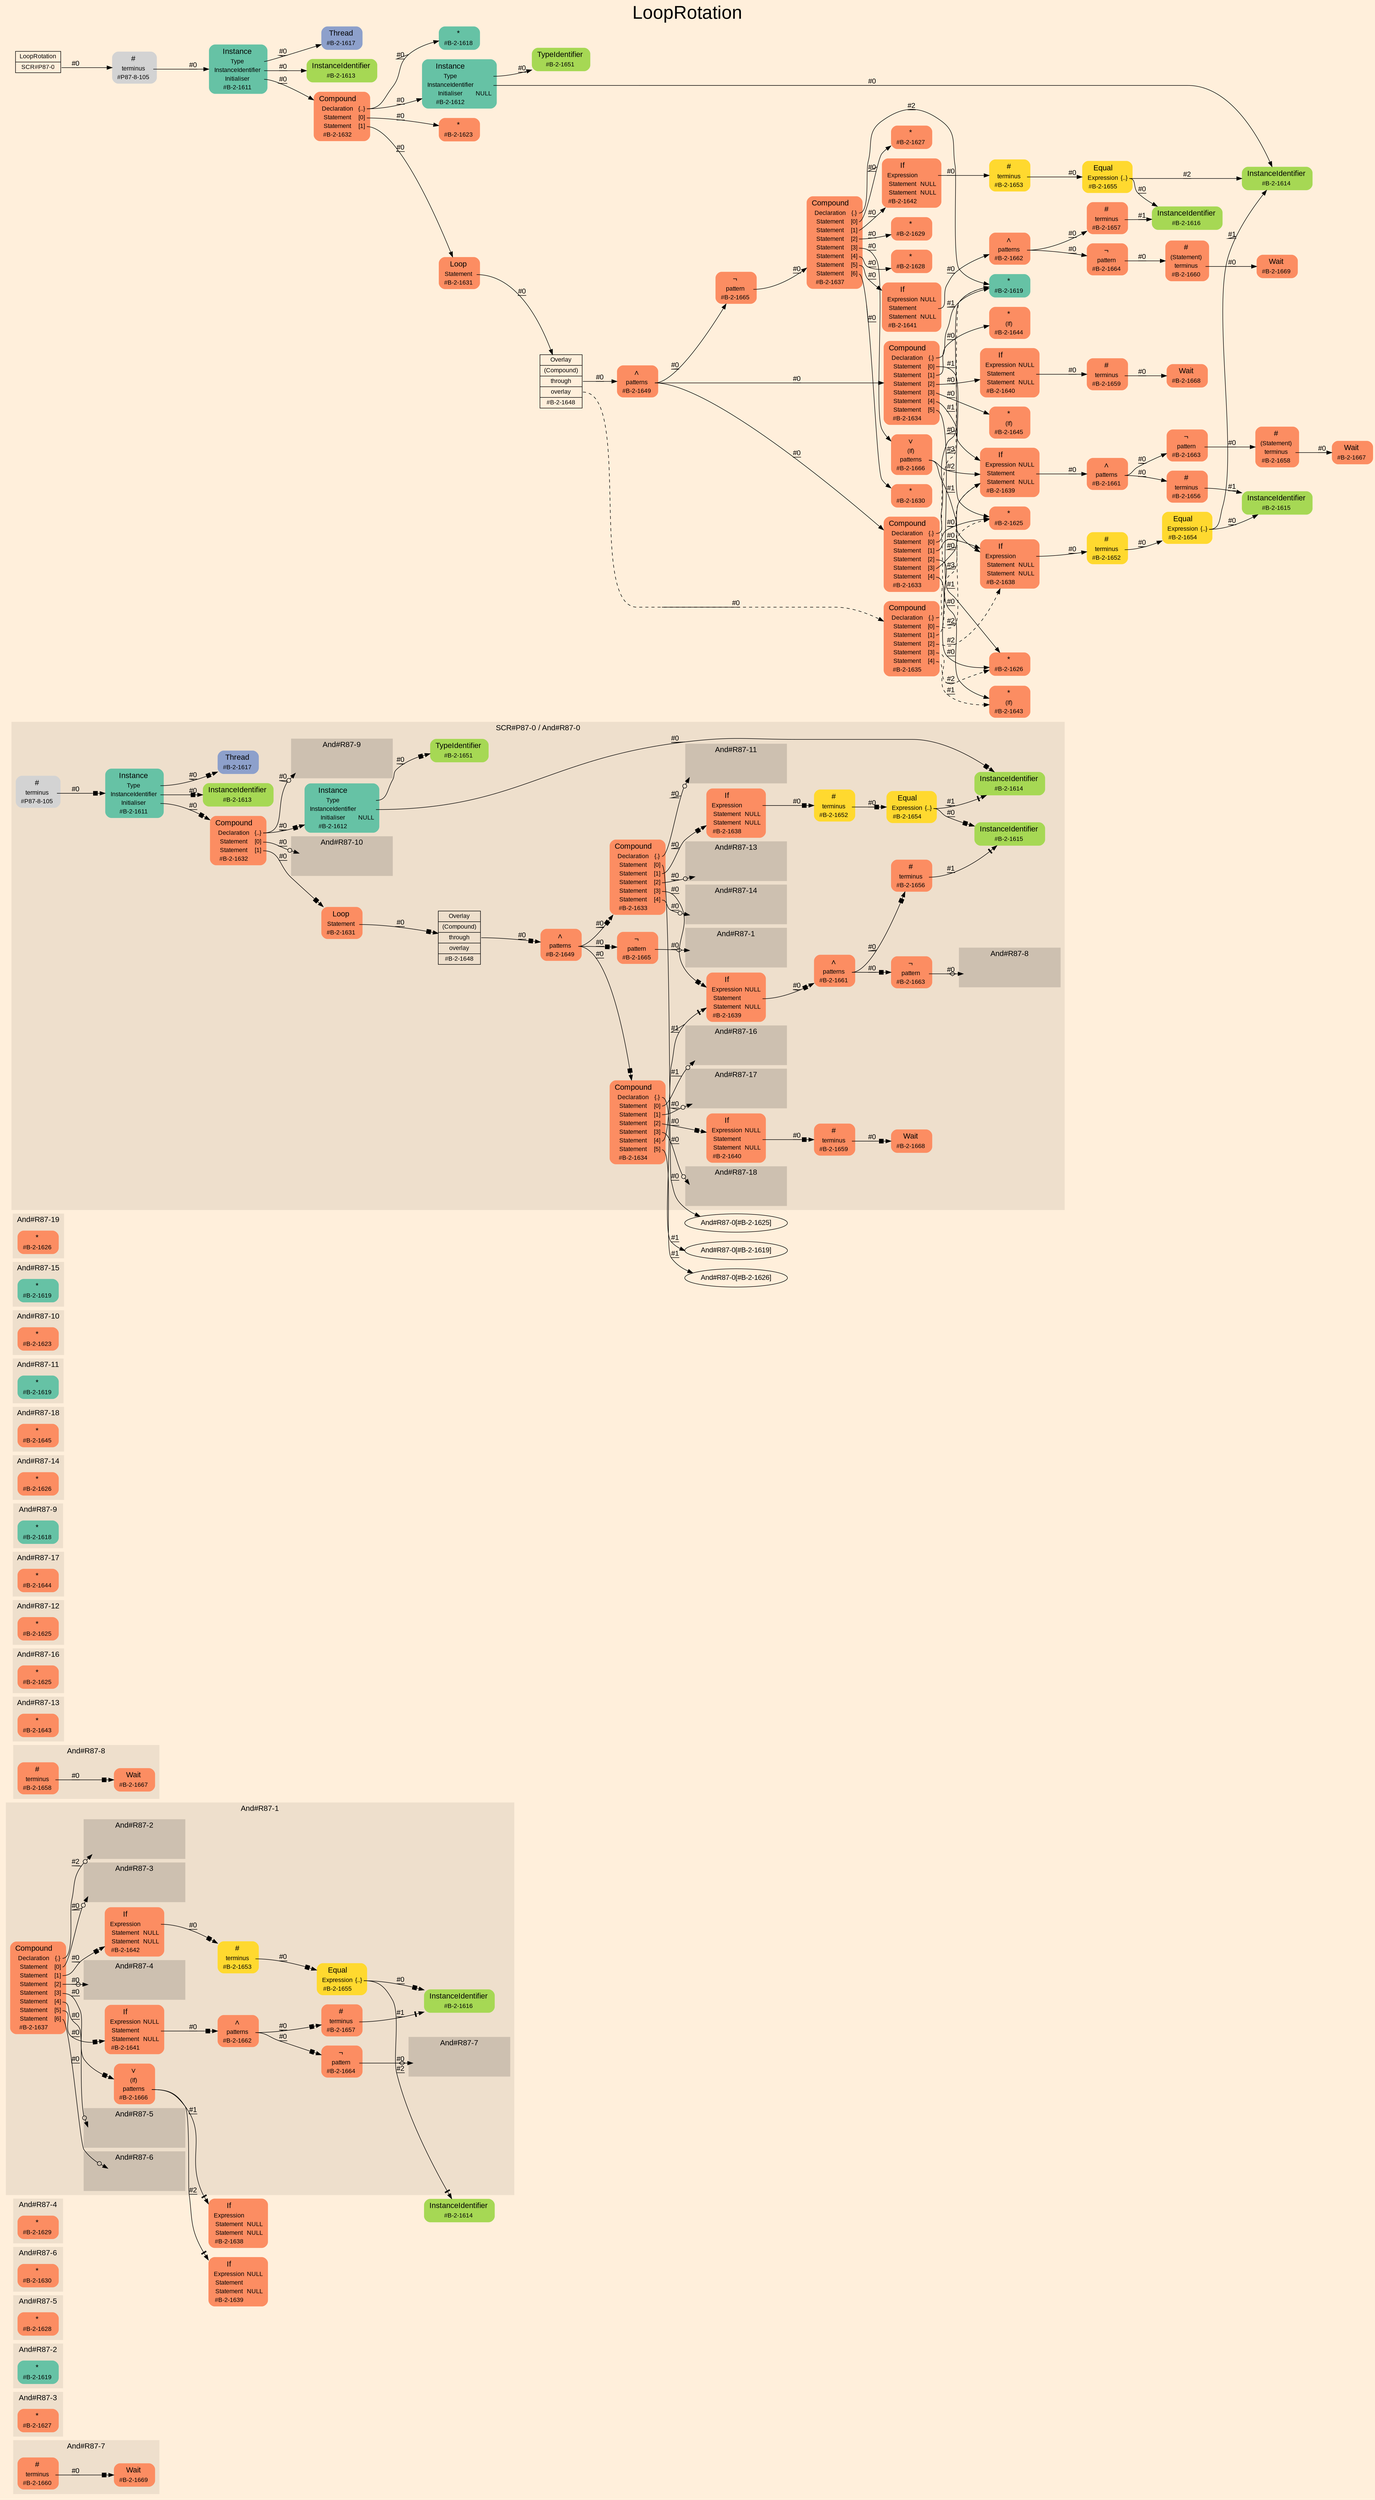 digraph "LoopRotation" {
label = "LoopRotation"
labelloc = t
fontsize = "36"
graph [
    rankdir = "LR"
    ranksep = 0.3
    bgcolor = antiquewhite1
    color = black
    fontcolor = black
    fontname = "Arial"
];
node [
    fontname = "Arial"
];
edge [
    fontname = "Arial"
];

// -------------------- figure And#R87-7 --------------------
subgraph "clusterAnd#R87-7" {
    label = "And#R87-7"
    style = "filled"
    color = antiquewhite2
    fontsize = "15"
    "And#R87-7[#B-2-1660]" [
        shape = "plaintext"
        fillcolor = "/set28/2"
        label = <<TABLE BORDER="0" CELLBORDER="0" CELLSPACING="0">
         <TR><TD><FONT POINT-SIZE="15.0">#</FONT></TD><TD></TD></TR>
         <TR><TD>terminus</TD><TD PORT="port0"></TD></TR>
         <TR><TD>#B-2-1660</TD><TD PORT="port1"></TD></TR>
        </TABLE>>
        style = "rounded,filled"
        fontsize = "12"
    ];
    
    "And#R87-7[#B-2-1669]" [
        shape = "plaintext"
        fillcolor = "/set28/2"
        label = <<TABLE BORDER="0" CELLBORDER="0" CELLSPACING="0">
         <TR><TD><FONT POINT-SIZE="15.0">Wait</FONT></TD><TD></TD></TR>
         <TR><TD>#B-2-1669</TD><TD PORT="port0"></TD></TR>
        </TABLE>>
        style = "rounded,filled"
        fontsize = "12"
    ];
    
}


// -------------------- figure And#R87-3 --------------------
subgraph "clusterAnd#R87-3" {
    label = "And#R87-3"
    style = "filled"
    color = antiquewhite2
    fontsize = "15"
    "And#R87-3[#B-2-1627]" [
        shape = "plaintext"
        fillcolor = "/set28/2"
        label = <<TABLE BORDER="0" CELLBORDER="0" CELLSPACING="0">
         <TR><TD><FONT POINT-SIZE="15.0">*</FONT></TD><TD></TD></TR>
         <TR><TD>#B-2-1627</TD><TD PORT="port0"></TD></TR>
        </TABLE>>
        style = "rounded,filled"
        fontsize = "12"
    ];
    
}


// -------------------- figure And#R87-2 --------------------
subgraph "clusterAnd#R87-2" {
    label = "And#R87-2"
    style = "filled"
    color = antiquewhite2
    fontsize = "15"
    "And#R87-2[#B-2-1619]" [
        shape = "plaintext"
        fillcolor = "/set28/1"
        label = <<TABLE BORDER="0" CELLBORDER="0" CELLSPACING="0">
         <TR><TD><FONT POINT-SIZE="15.0">*</FONT></TD><TD></TD></TR>
         <TR><TD>#B-2-1619</TD><TD PORT="port0"></TD></TR>
        </TABLE>>
        style = "rounded,filled"
        fontsize = "12"
    ];
    
}


// -------------------- figure And#R87-5 --------------------
subgraph "clusterAnd#R87-5" {
    label = "And#R87-5"
    style = "filled"
    color = antiquewhite2
    fontsize = "15"
    "And#R87-5[#B-2-1628]" [
        shape = "plaintext"
        fillcolor = "/set28/2"
        label = <<TABLE BORDER="0" CELLBORDER="0" CELLSPACING="0">
         <TR><TD><FONT POINT-SIZE="15.0">*</FONT></TD><TD></TD></TR>
         <TR><TD>#B-2-1628</TD><TD PORT="port0"></TD></TR>
        </TABLE>>
        style = "rounded,filled"
        fontsize = "12"
    ];
    
}


// -------------------- figure And#R87-6 --------------------
subgraph "clusterAnd#R87-6" {
    label = "And#R87-6"
    style = "filled"
    color = antiquewhite2
    fontsize = "15"
    "And#R87-6[#B-2-1630]" [
        shape = "plaintext"
        fillcolor = "/set28/2"
        label = <<TABLE BORDER="0" CELLBORDER="0" CELLSPACING="0">
         <TR><TD><FONT POINT-SIZE="15.0">*</FONT></TD><TD></TD></TR>
         <TR><TD>#B-2-1630</TD><TD PORT="port0"></TD></TR>
        </TABLE>>
        style = "rounded,filled"
        fontsize = "12"
    ];
    
}


// -------------------- figure And#R87-4 --------------------
subgraph "clusterAnd#R87-4" {
    label = "And#R87-4"
    style = "filled"
    color = antiquewhite2
    fontsize = "15"
    "And#R87-4[#B-2-1629]" [
        shape = "plaintext"
        fillcolor = "/set28/2"
        label = <<TABLE BORDER="0" CELLBORDER="0" CELLSPACING="0">
         <TR><TD><FONT POINT-SIZE="15.0">*</FONT></TD><TD></TD></TR>
         <TR><TD>#B-2-1629</TD><TD PORT="port0"></TD></TR>
        </TABLE>>
        style = "rounded,filled"
        fontsize = "12"
    ];
    
}


// -------------------- figure And#R87-1 --------------------
"And#R87-1[#B-2-1614]" [
    shape = "plaintext"
    fillcolor = "/set28/5"
    label = <<TABLE BORDER="0" CELLBORDER="0" CELLSPACING="0">
     <TR><TD><FONT POINT-SIZE="15.0">InstanceIdentifier</FONT></TD><TD></TD></TR>
     <TR><TD>#B-2-1614</TD><TD PORT="port0"></TD></TR>
    </TABLE>>
    style = "rounded,filled"
    fontsize = "12"
];

"And#R87-1[#B-2-1638]" [
    shape = "plaintext"
    fillcolor = "/set28/2"
    label = <<TABLE BORDER="0" CELLBORDER="0" CELLSPACING="0">
     <TR><TD><FONT POINT-SIZE="15.0">If</FONT></TD><TD></TD></TR>
     <TR><TD>Expression</TD><TD PORT="port0"></TD></TR>
     <TR><TD>Statement</TD><TD PORT="port1">NULL</TD></TR>
     <TR><TD>Statement</TD><TD PORT="port2">NULL</TD></TR>
     <TR><TD>#B-2-1638</TD><TD PORT="port3"></TD></TR>
    </TABLE>>
    style = "rounded,filled"
    fontsize = "12"
];

"And#R87-1[#B-2-1639]" [
    shape = "plaintext"
    fillcolor = "/set28/2"
    label = <<TABLE BORDER="0" CELLBORDER="0" CELLSPACING="0">
     <TR><TD><FONT POINT-SIZE="15.0">If</FONT></TD><TD></TD></TR>
     <TR><TD>Expression</TD><TD PORT="port0">NULL</TD></TR>
     <TR><TD>Statement</TD><TD PORT="port1"></TD></TR>
     <TR><TD>Statement</TD><TD PORT="port2">NULL</TD></TR>
     <TR><TD>#B-2-1639</TD><TD PORT="port3"></TD></TR>
    </TABLE>>
    style = "rounded,filled"
    fontsize = "12"
];

subgraph "clusterAnd#R87-1" {
    label = "And#R87-1"
    style = "filled"
    color = antiquewhite2
    fontsize = "15"
    "And#R87-1[#B-2-1616]" [
        shape = "plaintext"
        fillcolor = "/set28/5"
        label = <<TABLE BORDER="0" CELLBORDER="0" CELLSPACING="0">
         <TR><TD><FONT POINT-SIZE="15.0">InstanceIdentifier</FONT></TD><TD></TD></TR>
         <TR><TD>#B-2-1616</TD><TD PORT="port0"></TD></TR>
        </TABLE>>
        style = "rounded,filled"
        fontsize = "12"
    ];
    
    "And#R87-1[#B-2-1637]" [
        shape = "plaintext"
        fillcolor = "/set28/2"
        label = <<TABLE BORDER="0" CELLBORDER="0" CELLSPACING="0">
         <TR><TD><FONT POINT-SIZE="15.0">Compound</FONT></TD><TD></TD></TR>
         <TR><TD>Declaration</TD><TD PORT="port0">{.}</TD></TR>
         <TR><TD>Statement</TD><TD PORT="port1">[0]</TD></TR>
         <TR><TD>Statement</TD><TD PORT="port2">[1]</TD></TR>
         <TR><TD>Statement</TD><TD PORT="port3">[2]</TD></TR>
         <TR><TD>Statement</TD><TD PORT="port4">[3]</TD></TR>
         <TR><TD>Statement</TD><TD PORT="port5">[4]</TD></TR>
         <TR><TD>Statement</TD><TD PORT="port6">[5]</TD></TR>
         <TR><TD>Statement</TD><TD PORT="port7">[6]</TD></TR>
         <TR><TD>#B-2-1637</TD><TD PORT="port8"></TD></TR>
        </TABLE>>
        style = "rounded,filled"
        fontsize = "12"
    ];
    
    "And#R87-1[#B-2-1641]" [
        shape = "plaintext"
        fillcolor = "/set28/2"
        label = <<TABLE BORDER="0" CELLBORDER="0" CELLSPACING="0">
         <TR><TD><FONT POINT-SIZE="15.0">If</FONT></TD><TD></TD></TR>
         <TR><TD>Expression</TD><TD PORT="port0">NULL</TD></TR>
         <TR><TD>Statement</TD><TD PORT="port1"></TD></TR>
         <TR><TD>Statement</TD><TD PORT="port2">NULL</TD></TR>
         <TR><TD>#B-2-1641</TD><TD PORT="port3"></TD></TR>
        </TABLE>>
        style = "rounded,filled"
        fontsize = "12"
    ];
    
    "And#R87-1[#B-2-1642]" [
        shape = "plaintext"
        fillcolor = "/set28/2"
        label = <<TABLE BORDER="0" CELLBORDER="0" CELLSPACING="0">
         <TR><TD><FONT POINT-SIZE="15.0">If</FONT></TD><TD></TD></TR>
         <TR><TD>Expression</TD><TD PORT="port0"></TD></TR>
         <TR><TD>Statement</TD><TD PORT="port1">NULL</TD></TR>
         <TR><TD>Statement</TD><TD PORT="port2">NULL</TD></TR>
         <TR><TD>#B-2-1642</TD><TD PORT="port3"></TD></TR>
        </TABLE>>
        style = "rounded,filled"
        fontsize = "12"
    ];
    
    "And#R87-1[#B-2-1653]" [
        shape = "plaintext"
        fillcolor = "/set28/6"
        label = <<TABLE BORDER="0" CELLBORDER="0" CELLSPACING="0">
         <TR><TD><FONT POINT-SIZE="15.0">#</FONT></TD><TD></TD></TR>
         <TR><TD>terminus</TD><TD PORT="port0"></TD></TR>
         <TR><TD>#B-2-1653</TD><TD PORT="port1"></TD></TR>
        </TABLE>>
        style = "rounded,filled"
        fontsize = "12"
    ];
    
    "And#R87-1[#B-2-1655]" [
        shape = "plaintext"
        fillcolor = "/set28/6"
        label = <<TABLE BORDER="0" CELLBORDER="0" CELLSPACING="0">
         <TR><TD><FONT POINT-SIZE="15.0">Equal</FONT></TD><TD></TD></TR>
         <TR><TD>Expression</TD><TD PORT="port0">{..}</TD></TR>
         <TR><TD>#B-2-1655</TD><TD PORT="port1"></TD></TR>
        </TABLE>>
        style = "rounded,filled"
        fontsize = "12"
    ];
    
    "And#R87-1[#B-2-1657]" [
        shape = "plaintext"
        fillcolor = "/set28/2"
        label = <<TABLE BORDER="0" CELLBORDER="0" CELLSPACING="0">
         <TR><TD><FONT POINT-SIZE="15.0">#</FONT></TD><TD></TD></TR>
         <TR><TD>terminus</TD><TD PORT="port0"></TD></TR>
         <TR><TD>#B-2-1657</TD><TD PORT="port1"></TD></TR>
        </TABLE>>
        style = "rounded,filled"
        fontsize = "12"
    ];
    
    "And#R87-1[#B-2-1662]" [
        shape = "plaintext"
        fillcolor = "/set28/2"
        label = <<TABLE BORDER="0" CELLBORDER="0" CELLSPACING="0">
         <TR><TD><FONT POINT-SIZE="15.0">∧</FONT></TD><TD></TD></TR>
         <TR><TD>patterns</TD><TD PORT="port0"></TD></TR>
         <TR><TD>#B-2-1662</TD><TD PORT="port1"></TD></TR>
        </TABLE>>
        style = "rounded,filled"
        fontsize = "12"
    ];
    
    "And#R87-1[#B-2-1664]" [
        shape = "plaintext"
        fillcolor = "/set28/2"
        label = <<TABLE BORDER="0" CELLBORDER="0" CELLSPACING="0">
         <TR><TD><FONT POINT-SIZE="15.0">¬</FONT></TD><TD></TD></TR>
         <TR><TD>pattern</TD><TD PORT="port0"></TD></TR>
         <TR><TD>#B-2-1664</TD><TD PORT="port1"></TD></TR>
        </TABLE>>
        style = "rounded,filled"
        fontsize = "12"
    ];
    
    "And#R87-1[#B-2-1666]" [
        shape = "plaintext"
        fillcolor = "/set28/2"
        label = <<TABLE BORDER="0" CELLBORDER="0" CELLSPACING="0">
         <TR><TD><FONT POINT-SIZE="15.0">∨</FONT></TD><TD></TD></TR>
         <TR><TD>(If)</TD><TD PORT="port0"></TD></TR>
         <TR><TD>patterns</TD><TD PORT="port1"></TD></TR>
         <TR><TD>#B-2-1666</TD><TD PORT="port2"></TD></TR>
        </TABLE>>
        style = "rounded,filled"
        fontsize = "12"
    ];
    
    subgraph "clusterAnd#R87-1[And#R87-2]" {
        label = "And#R87-2"
        style = "filled"
        color = antiquewhite3
        fontsize = "15"
        "#2->And#R87-1[#B-2-1619]" [
            shape = "none"
            style = "invisible"
        ];
        
    }
    
    subgraph "clusterAnd#R87-1[And#R87-3]" {
        label = "And#R87-3"
        style = "filled"
        color = antiquewhite3
        fontsize = "15"
        "#0->And#R87-1[#B-2-1627]" [
            shape = "none"
            style = "invisible"
        ];
        
    }
    
    subgraph "clusterAnd#R87-1[And#R87-5]" {
        label = "And#R87-5"
        style = "filled"
        color = antiquewhite3
        fontsize = "15"
        "#0->And#R87-1[#B-2-1628]" [
            shape = "none"
            style = "invisible"
        ];
        
    }
    
    subgraph "clusterAnd#R87-1[And#R87-4]" {
        label = "And#R87-4"
        style = "filled"
        color = antiquewhite3
        fontsize = "15"
        "#0->And#R87-1[#B-2-1629]" [
            shape = "none"
            style = "invisible"
        ];
        
    }
    
    subgraph "clusterAnd#R87-1[And#R87-6]" {
        label = "And#R87-6"
        style = "filled"
        color = antiquewhite3
        fontsize = "15"
        "#0->And#R87-1[#B-2-1630]" [
            shape = "none"
            style = "invisible"
        ];
        
    }
    
    subgraph "clusterAnd#R87-1[And#R87-7]" {
        label = "And#R87-7"
        style = "filled"
        color = antiquewhite3
        fontsize = "15"
        "#0->And#R87-1[#B-2-1660]" [
            shape = "none"
            style = "invisible"
        ];
        
    }
    
}


// -------------------- figure And#R87-8 --------------------
subgraph "clusterAnd#R87-8" {
    label = "And#R87-8"
    style = "filled"
    color = antiquewhite2
    fontsize = "15"
    "And#R87-8[#B-2-1658]" [
        shape = "plaintext"
        fillcolor = "/set28/2"
        label = <<TABLE BORDER="0" CELLBORDER="0" CELLSPACING="0">
         <TR><TD><FONT POINT-SIZE="15.0">#</FONT></TD><TD></TD></TR>
         <TR><TD>terminus</TD><TD PORT="port0"></TD></TR>
         <TR><TD>#B-2-1658</TD><TD PORT="port1"></TD></TR>
        </TABLE>>
        style = "rounded,filled"
        fontsize = "12"
    ];
    
    "And#R87-8[#B-2-1667]" [
        shape = "plaintext"
        fillcolor = "/set28/2"
        label = <<TABLE BORDER="0" CELLBORDER="0" CELLSPACING="0">
         <TR><TD><FONT POINT-SIZE="15.0">Wait</FONT></TD><TD></TD></TR>
         <TR><TD>#B-2-1667</TD><TD PORT="port0"></TD></TR>
        </TABLE>>
        style = "rounded,filled"
        fontsize = "12"
    ];
    
}


// -------------------- figure And#R87-13 --------------------
subgraph "clusterAnd#R87-13" {
    label = "And#R87-13"
    style = "filled"
    color = antiquewhite2
    fontsize = "15"
    "And#R87-13[#B-2-1643]" [
        shape = "plaintext"
        fillcolor = "/set28/2"
        label = <<TABLE BORDER="0" CELLBORDER="0" CELLSPACING="0">
         <TR><TD><FONT POINT-SIZE="15.0">*</FONT></TD><TD></TD></TR>
         <TR><TD>#B-2-1643</TD><TD PORT="port0"></TD></TR>
        </TABLE>>
        style = "rounded,filled"
        fontsize = "12"
    ];
    
}


// -------------------- figure And#R87-16 --------------------
subgraph "clusterAnd#R87-16" {
    label = "And#R87-16"
    style = "filled"
    color = antiquewhite2
    fontsize = "15"
    "And#R87-16[#B-2-1625]" [
        shape = "plaintext"
        fillcolor = "/set28/2"
        label = <<TABLE BORDER="0" CELLBORDER="0" CELLSPACING="0">
         <TR><TD><FONT POINT-SIZE="15.0">*</FONT></TD><TD></TD></TR>
         <TR><TD>#B-2-1625</TD><TD PORT="port0"></TD></TR>
        </TABLE>>
        style = "rounded,filled"
        fontsize = "12"
    ];
    
}


// -------------------- figure And#R87-12 --------------------
subgraph "clusterAnd#R87-12" {
    label = "And#R87-12"
    style = "filled"
    color = antiquewhite2
    fontsize = "15"
    "And#R87-12[#B-2-1625]" [
        shape = "plaintext"
        fillcolor = "/set28/2"
        label = <<TABLE BORDER="0" CELLBORDER="0" CELLSPACING="0">
         <TR><TD><FONT POINT-SIZE="15.0">*</FONT></TD><TD></TD></TR>
         <TR><TD>#B-2-1625</TD><TD PORT="port0"></TD></TR>
        </TABLE>>
        style = "rounded,filled"
        fontsize = "12"
    ];
    
}


// -------------------- figure And#R87-17 --------------------
subgraph "clusterAnd#R87-17" {
    label = "And#R87-17"
    style = "filled"
    color = antiquewhite2
    fontsize = "15"
    "And#R87-17[#B-2-1644]" [
        shape = "plaintext"
        fillcolor = "/set28/2"
        label = <<TABLE BORDER="0" CELLBORDER="0" CELLSPACING="0">
         <TR><TD><FONT POINT-SIZE="15.0">*</FONT></TD><TD></TD></TR>
         <TR><TD>#B-2-1644</TD><TD PORT="port0"></TD></TR>
        </TABLE>>
        style = "rounded,filled"
        fontsize = "12"
    ];
    
}


// -------------------- figure And#R87-9 --------------------
subgraph "clusterAnd#R87-9" {
    label = "And#R87-9"
    style = "filled"
    color = antiquewhite2
    fontsize = "15"
    "And#R87-9[#B-2-1618]" [
        shape = "plaintext"
        fillcolor = "/set28/1"
        label = <<TABLE BORDER="0" CELLBORDER="0" CELLSPACING="0">
         <TR><TD><FONT POINT-SIZE="15.0">*</FONT></TD><TD></TD></TR>
         <TR><TD>#B-2-1618</TD><TD PORT="port0"></TD></TR>
        </TABLE>>
        style = "rounded,filled"
        fontsize = "12"
    ];
    
}


// -------------------- figure And#R87-14 --------------------
subgraph "clusterAnd#R87-14" {
    label = "And#R87-14"
    style = "filled"
    color = antiquewhite2
    fontsize = "15"
    "And#R87-14[#B-2-1626]" [
        shape = "plaintext"
        fillcolor = "/set28/2"
        label = <<TABLE BORDER="0" CELLBORDER="0" CELLSPACING="0">
         <TR><TD><FONT POINT-SIZE="15.0">*</FONT></TD><TD></TD></TR>
         <TR><TD>#B-2-1626</TD><TD PORT="port0"></TD></TR>
        </TABLE>>
        style = "rounded,filled"
        fontsize = "12"
    ];
    
}


// -------------------- figure And#R87-18 --------------------
subgraph "clusterAnd#R87-18" {
    label = "And#R87-18"
    style = "filled"
    color = antiquewhite2
    fontsize = "15"
    "And#R87-18[#B-2-1645]" [
        shape = "plaintext"
        fillcolor = "/set28/2"
        label = <<TABLE BORDER="0" CELLBORDER="0" CELLSPACING="0">
         <TR><TD><FONT POINT-SIZE="15.0">*</FONT></TD><TD></TD></TR>
         <TR><TD>#B-2-1645</TD><TD PORT="port0"></TD></TR>
        </TABLE>>
        style = "rounded,filled"
        fontsize = "12"
    ];
    
}


// -------------------- figure And#R87-11 --------------------
subgraph "clusterAnd#R87-11" {
    label = "And#R87-11"
    style = "filled"
    color = antiquewhite2
    fontsize = "15"
    "And#R87-11[#B-2-1619]" [
        shape = "plaintext"
        fillcolor = "/set28/1"
        label = <<TABLE BORDER="0" CELLBORDER="0" CELLSPACING="0">
         <TR><TD><FONT POINT-SIZE="15.0">*</FONT></TD><TD></TD></TR>
         <TR><TD>#B-2-1619</TD><TD PORT="port0"></TD></TR>
        </TABLE>>
        style = "rounded,filled"
        fontsize = "12"
    ];
    
}


// -------------------- figure And#R87-10 --------------------
subgraph "clusterAnd#R87-10" {
    label = "And#R87-10"
    style = "filled"
    color = antiquewhite2
    fontsize = "15"
    "And#R87-10[#B-2-1623]" [
        shape = "plaintext"
        fillcolor = "/set28/2"
        label = <<TABLE BORDER="0" CELLBORDER="0" CELLSPACING="0">
         <TR><TD><FONT POINT-SIZE="15.0">*</FONT></TD><TD></TD></TR>
         <TR><TD>#B-2-1623</TD><TD PORT="port0"></TD></TR>
        </TABLE>>
        style = "rounded,filled"
        fontsize = "12"
    ];
    
}


// -------------------- figure And#R87-15 --------------------
subgraph "clusterAnd#R87-15" {
    label = "And#R87-15"
    style = "filled"
    color = antiquewhite2
    fontsize = "15"
    "And#R87-15[#B-2-1619]" [
        shape = "plaintext"
        fillcolor = "/set28/1"
        label = <<TABLE BORDER="0" CELLBORDER="0" CELLSPACING="0">
         <TR><TD><FONT POINT-SIZE="15.0">*</FONT></TD><TD></TD></TR>
         <TR><TD>#B-2-1619</TD><TD PORT="port0"></TD></TR>
        </TABLE>>
        style = "rounded,filled"
        fontsize = "12"
    ];
    
}


// -------------------- figure And#R87-19 --------------------
subgraph "clusterAnd#R87-19" {
    label = "And#R87-19"
    style = "filled"
    color = antiquewhite2
    fontsize = "15"
    "And#R87-19[#B-2-1626]" [
        shape = "plaintext"
        fillcolor = "/set28/2"
        label = <<TABLE BORDER="0" CELLBORDER="0" CELLSPACING="0">
         <TR><TD><FONT POINT-SIZE="15.0">*</FONT></TD><TD></TD></TR>
         <TR><TD>#B-2-1626</TD><TD PORT="port0"></TD></TR>
        </TABLE>>
        style = "rounded,filled"
        fontsize = "12"
    ];
    
}


// -------------------- figure And#R87-0 --------------------
subgraph "clusterAnd#R87-0" {
    label = "SCR#P87-0 / And#R87-0"
    style = "filled"
    color = antiquewhite2
    fontsize = "15"
    "And#R87-0[#B-2-1611]" [
        shape = "plaintext"
        fillcolor = "/set28/1"
        label = <<TABLE BORDER="0" CELLBORDER="0" CELLSPACING="0">
         <TR><TD><FONT POINT-SIZE="15.0">Instance</FONT></TD><TD></TD></TR>
         <TR><TD>Type</TD><TD PORT="port0"></TD></TR>
         <TR><TD>InstanceIdentifier</TD><TD PORT="port1"></TD></TR>
         <TR><TD>Initialiser</TD><TD PORT="port2"></TD></TR>
         <TR><TD>#B-2-1611</TD><TD PORT="port3"></TD></TR>
        </TABLE>>
        style = "rounded,filled"
        fontsize = "12"
    ];
    
    "And#R87-0[#B-2-1612]" [
        shape = "plaintext"
        fillcolor = "/set28/1"
        label = <<TABLE BORDER="0" CELLBORDER="0" CELLSPACING="0">
         <TR><TD><FONT POINT-SIZE="15.0">Instance</FONT></TD><TD></TD></TR>
         <TR><TD>Type</TD><TD PORT="port0"></TD></TR>
         <TR><TD>InstanceIdentifier</TD><TD PORT="port1"></TD></TR>
         <TR><TD>Initialiser</TD><TD PORT="port2">NULL</TD></TR>
         <TR><TD>#B-2-1612</TD><TD PORT="port3"></TD></TR>
        </TABLE>>
        style = "rounded,filled"
        fontsize = "12"
    ];
    
    "And#R87-0[#B-2-1613]" [
        shape = "plaintext"
        fillcolor = "/set28/5"
        label = <<TABLE BORDER="0" CELLBORDER="0" CELLSPACING="0">
         <TR><TD><FONT POINT-SIZE="15.0">InstanceIdentifier</FONT></TD><TD></TD></TR>
         <TR><TD>#B-2-1613</TD><TD PORT="port0"></TD></TR>
        </TABLE>>
        style = "rounded,filled"
        fontsize = "12"
    ];
    
    "And#R87-0[#B-2-1614]" [
        shape = "plaintext"
        fillcolor = "/set28/5"
        label = <<TABLE BORDER="0" CELLBORDER="0" CELLSPACING="0">
         <TR><TD><FONT POINT-SIZE="15.0">InstanceIdentifier</FONT></TD><TD></TD></TR>
         <TR><TD>#B-2-1614</TD><TD PORT="port0"></TD></TR>
        </TABLE>>
        style = "rounded,filled"
        fontsize = "12"
    ];
    
    "And#R87-0[#B-2-1615]" [
        shape = "plaintext"
        fillcolor = "/set28/5"
        label = <<TABLE BORDER="0" CELLBORDER="0" CELLSPACING="0">
         <TR><TD><FONT POINT-SIZE="15.0">InstanceIdentifier</FONT></TD><TD></TD></TR>
         <TR><TD>#B-2-1615</TD><TD PORT="port0"></TD></TR>
        </TABLE>>
        style = "rounded,filled"
        fontsize = "12"
    ];
    
    "And#R87-0[#B-2-1617]" [
        shape = "plaintext"
        fillcolor = "/set28/3"
        label = <<TABLE BORDER="0" CELLBORDER="0" CELLSPACING="0">
         <TR><TD><FONT POINT-SIZE="15.0">Thread</FONT></TD><TD></TD></TR>
         <TR><TD>#B-2-1617</TD><TD PORT="port0"></TD></TR>
        </TABLE>>
        style = "rounded,filled"
        fontsize = "12"
    ];
    
    "And#R87-0[#B-2-1631]" [
        shape = "plaintext"
        fillcolor = "/set28/2"
        label = <<TABLE BORDER="0" CELLBORDER="0" CELLSPACING="0">
         <TR><TD><FONT POINT-SIZE="15.0">Loop</FONT></TD><TD></TD></TR>
         <TR><TD>Statement</TD><TD PORT="port0"></TD></TR>
         <TR><TD>#B-2-1631</TD><TD PORT="port1"></TD></TR>
        </TABLE>>
        style = "rounded,filled"
        fontsize = "12"
    ];
    
    "And#R87-0[#B-2-1632]" [
        shape = "plaintext"
        fillcolor = "/set28/2"
        label = <<TABLE BORDER="0" CELLBORDER="0" CELLSPACING="0">
         <TR><TD><FONT POINT-SIZE="15.0">Compound</FONT></TD><TD></TD></TR>
         <TR><TD>Declaration</TD><TD PORT="port0">{..}</TD></TR>
         <TR><TD>Statement</TD><TD PORT="port1">[0]</TD></TR>
         <TR><TD>Statement</TD><TD PORT="port2">[1]</TD></TR>
         <TR><TD>#B-2-1632</TD><TD PORT="port3"></TD></TR>
        </TABLE>>
        style = "rounded,filled"
        fontsize = "12"
    ];
    
    "And#R87-0[#B-2-1633]" [
        shape = "plaintext"
        fillcolor = "/set28/2"
        label = <<TABLE BORDER="0" CELLBORDER="0" CELLSPACING="0">
         <TR><TD><FONT POINT-SIZE="15.0">Compound</FONT></TD><TD></TD></TR>
         <TR><TD>Declaration</TD><TD PORT="port0">{.}</TD></TR>
         <TR><TD>Statement</TD><TD PORT="port1">[0]</TD></TR>
         <TR><TD>Statement</TD><TD PORT="port2">[1]</TD></TR>
         <TR><TD>Statement</TD><TD PORT="port3">[2]</TD></TR>
         <TR><TD>Statement</TD><TD PORT="port4">[3]</TD></TR>
         <TR><TD>Statement</TD><TD PORT="port5">[4]</TD></TR>
         <TR><TD>#B-2-1633</TD><TD PORT="port6"></TD></TR>
        </TABLE>>
        style = "rounded,filled"
        fontsize = "12"
    ];
    
    "And#R87-0[#B-2-1634]" [
        shape = "plaintext"
        fillcolor = "/set28/2"
        label = <<TABLE BORDER="0" CELLBORDER="0" CELLSPACING="0">
         <TR><TD><FONT POINT-SIZE="15.0">Compound</FONT></TD><TD></TD></TR>
         <TR><TD>Declaration</TD><TD PORT="port0">{.}</TD></TR>
         <TR><TD>Statement</TD><TD PORT="port1">[0]</TD></TR>
         <TR><TD>Statement</TD><TD PORT="port2">[1]</TD></TR>
         <TR><TD>Statement</TD><TD PORT="port3">[2]</TD></TR>
         <TR><TD>Statement</TD><TD PORT="port4">[3]</TD></TR>
         <TR><TD>Statement</TD><TD PORT="port5">[4]</TD></TR>
         <TR><TD>Statement</TD><TD PORT="port6">[5]</TD></TR>
         <TR><TD>#B-2-1634</TD><TD PORT="port7"></TD></TR>
        </TABLE>>
        style = "rounded,filled"
        fontsize = "12"
    ];
    
    "And#R87-0[#B-2-1638]" [
        shape = "plaintext"
        fillcolor = "/set28/2"
        label = <<TABLE BORDER="0" CELLBORDER="0" CELLSPACING="0">
         <TR><TD><FONT POINT-SIZE="15.0">If</FONT></TD><TD></TD></TR>
         <TR><TD>Expression</TD><TD PORT="port0"></TD></TR>
         <TR><TD>Statement</TD><TD PORT="port1">NULL</TD></TR>
         <TR><TD>Statement</TD><TD PORT="port2">NULL</TD></TR>
         <TR><TD>#B-2-1638</TD><TD PORT="port3"></TD></TR>
        </TABLE>>
        style = "rounded,filled"
        fontsize = "12"
    ];
    
    "And#R87-0[#B-2-1639]" [
        shape = "plaintext"
        fillcolor = "/set28/2"
        label = <<TABLE BORDER="0" CELLBORDER="0" CELLSPACING="0">
         <TR><TD><FONT POINT-SIZE="15.0">If</FONT></TD><TD></TD></TR>
         <TR><TD>Expression</TD><TD PORT="port0">NULL</TD></TR>
         <TR><TD>Statement</TD><TD PORT="port1"></TD></TR>
         <TR><TD>Statement</TD><TD PORT="port2">NULL</TD></TR>
         <TR><TD>#B-2-1639</TD><TD PORT="port3"></TD></TR>
        </TABLE>>
        style = "rounded,filled"
        fontsize = "12"
    ];
    
    "And#R87-0[#B-2-1640]" [
        shape = "plaintext"
        fillcolor = "/set28/2"
        label = <<TABLE BORDER="0" CELLBORDER="0" CELLSPACING="0">
         <TR><TD><FONT POINT-SIZE="15.0">If</FONT></TD><TD></TD></TR>
         <TR><TD>Expression</TD><TD PORT="port0">NULL</TD></TR>
         <TR><TD>Statement</TD><TD PORT="port1"></TD></TR>
         <TR><TD>Statement</TD><TD PORT="port2">NULL</TD></TR>
         <TR><TD>#B-2-1640</TD><TD PORT="port3"></TD></TR>
        </TABLE>>
        style = "rounded,filled"
        fontsize = "12"
    ];
    
    "And#R87-0[#B-2-1648]" [
        shape = "record"
        fillcolor = antiquewhite2
        label = "<fixed> Overlay | <port0> (Compound) | <port1> through | <port2> overlay | <port3> #B-2-1648"
        style = "filled"
        fontsize = "12"
        color = black
        fontcolor = black
    ];
    
    "And#R87-0[#B-2-1649]" [
        shape = "plaintext"
        fillcolor = "/set28/2"
        label = <<TABLE BORDER="0" CELLBORDER="0" CELLSPACING="0">
         <TR><TD><FONT POINT-SIZE="15.0">∧</FONT></TD><TD></TD></TR>
         <TR><TD>patterns</TD><TD PORT="port0"></TD></TR>
         <TR><TD>#B-2-1649</TD><TD PORT="port1"></TD></TR>
        </TABLE>>
        style = "rounded,filled"
        fontsize = "12"
    ];
    
    "And#R87-0[#B-2-1651]" [
        shape = "plaintext"
        fillcolor = "/set28/5"
        label = <<TABLE BORDER="0" CELLBORDER="0" CELLSPACING="0">
         <TR><TD><FONT POINT-SIZE="15.0">TypeIdentifier</FONT></TD><TD></TD></TR>
         <TR><TD>#B-2-1651</TD><TD PORT="port0"></TD></TR>
        </TABLE>>
        style = "rounded,filled"
        fontsize = "12"
    ];
    
    "And#R87-0[#B-2-1652]" [
        shape = "plaintext"
        fillcolor = "/set28/6"
        label = <<TABLE BORDER="0" CELLBORDER="0" CELLSPACING="0">
         <TR><TD><FONT POINT-SIZE="15.0">#</FONT></TD><TD></TD></TR>
         <TR><TD>terminus</TD><TD PORT="port0"></TD></TR>
         <TR><TD>#B-2-1652</TD><TD PORT="port1"></TD></TR>
        </TABLE>>
        style = "rounded,filled"
        fontsize = "12"
    ];
    
    "And#R87-0[#B-2-1654]" [
        shape = "plaintext"
        fillcolor = "/set28/6"
        label = <<TABLE BORDER="0" CELLBORDER="0" CELLSPACING="0">
         <TR><TD><FONT POINT-SIZE="15.0">Equal</FONT></TD><TD></TD></TR>
         <TR><TD>Expression</TD><TD PORT="port0">{..}</TD></TR>
         <TR><TD>#B-2-1654</TD><TD PORT="port1"></TD></TR>
        </TABLE>>
        style = "rounded,filled"
        fontsize = "12"
    ];
    
    "And#R87-0[#B-2-1656]" [
        shape = "plaintext"
        fillcolor = "/set28/2"
        label = <<TABLE BORDER="0" CELLBORDER="0" CELLSPACING="0">
         <TR><TD><FONT POINT-SIZE="15.0">#</FONT></TD><TD></TD></TR>
         <TR><TD>terminus</TD><TD PORT="port0"></TD></TR>
         <TR><TD>#B-2-1656</TD><TD PORT="port1"></TD></TR>
        </TABLE>>
        style = "rounded,filled"
        fontsize = "12"
    ];
    
    "And#R87-0[#B-2-1659]" [
        shape = "plaintext"
        fillcolor = "/set28/2"
        label = <<TABLE BORDER="0" CELLBORDER="0" CELLSPACING="0">
         <TR><TD><FONT POINT-SIZE="15.0">#</FONT></TD><TD></TD></TR>
         <TR><TD>terminus</TD><TD PORT="port0"></TD></TR>
         <TR><TD>#B-2-1659</TD><TD PORT="port1"></TD></TR>
        </TABLE>>
        style = "rounded,filled"
        fontsize = "12"
    ];
    
    "And#R87-0[#B-2-1661]" [
        shape = "plaintext"
        fillcolor = "/set28/2"
        label = <<TABLE BORDER="0" CELLBORDER="0" CELLSPACING="0">
         <TR><TD><FONT POINT-SIZE="15.0">∧</FONT></TD><TD></TD></TR>
         <TR><TD>patterns</TD><TD PORT="port0"></TD></TR>
         <TR><TD>#B-2-1661</TD><TD PORT="port1"></TD></TR>
        </TABLE>>
        style = "rounded,filled"
        fontsize = "12"
    ];
    
    "And#R87-0[#B-2-1663]" [
        shape = "plaintext"
        fillcolor = "/set28/2"
        label = <<TABLE BORDER="0" CELLBORDER="0" CELLSPACING="0">
         <TR><TD><FONT POINT-SIZE="15.0">¬</FONT></TD><TD></TD></TR>
         <TR><TD>pattern</TD><TD PORT="port0"></TD></TR>
         <TR><TD>#B-2-1663</TD><TD PORT="port1"></TD></TR>
        </TABLE>>
        style = "rounded,filled"
        fontsize = "12"
    ];
    
    "And#R87-0[#B-2-1665]" [
        shape = "plaintext"
        fillcolor = "/set28/2"
        label = <<TABLE BORDER="0" CELLBORDER="0" CELLSPACING="0">
         <TR><TD><FONT POINT-SIZE="15.0">¬</FONT></TD><TD></TD></TR>
         <TR><TD>pattern</TD><TD PORT="port0"></TD></TR>
         <TR><TD>#B-2-1665</TD><TD PORT="port1"></TD></TR>
        </TABLE>>
        style = "rounded,filled"
        fontsize = "12"
    ];
    
    "And#R87-0[#B-2-1668]" [
        shape = "plaintext"
        fillcolor = "/set28/2"
        label = <<TABLE BORDER="0" CELLBORDER="0" CELLSPACING="0">
         <TR><TD><FONT POINT-SIZE="15.0">Wait</FONT></TD><TD></TD></TR>
         <TR><TD>#B-2-1668</TD><TD PORT="port0"></TD></TR>
        </TABLE>>
        style = "rounded,filled"
        fontsize = "12"
    ];
    
    "And#R87-0[#P87-8-105]" [
        shape = "plaintext"
        label = <<TABLE BORDER="0" CELLBORDER="0" CELLSPACING="0">
         <TR><TD><FONT POINT-SIZE="15.0">#</FONT></TD><TD></TD></TR>
         <TR><TD>terminus</TD><TD PORT="port0"></TD></TR>
         <TR><TD>#P87-8-105</TD><TD PORT="port1"></TD></TR>
        </TABLE>>
        style = "rounded,filled"
        fontsize = "12"
    ];
    
    subgraph "clusterAnd#R87-0[And#R87-9]" {
        label = "And#R87-9"
        style = "filled"
        color = antiquewhite3
        fontsize = "15"
        "#0->And#R87-0[#B-2-1618]" [
            shape = "none"
            style = "invisible"
        ];
        
    }
    
    subgraph "clusterAnd#R87-0[And#R87-11]" {
        label = "And#R87-11"
        style = "filled"
        color = antiquewhite3
        fontsize = "15"
        "#0->And#R87-0[#B-2-1619]" [
            shape = "none"
            style = "invisible"
        ];
        
    }
    
    subgraph "clusterAnd#R87-0[And#R87-10]" {
        label = "And#R87-10"
        style = "filled"
        color = antiquewhite3
        fontsize = "15"
        "#0->And#R87-0[#B-2-1623]" [
            shape = "none"
            style = "invisible"
        ];
        
    }
    
    subgraph "clusterAnd#R87-0[And#R87-16]" {
        label = "And#R87-16"
        style = "filled"
        color = antiquewhite3
        fontsize = "15"
        "#1->And#R87-0[#B-2-1625]" [
            shape = "none"
            style = "invisible"
        ];
        
    }
    
    subgraph "clusterAnd#R87-0[And#R87-14]" {
        label = "And#R87-14"
        style = "filled"
        color = antiquewhite3
        fontsize = "15"
        "#0->And#R87-0[#B-2-1626]" [
            shape = "none"
            style = "invisible"
        ];
        
    }
    
    subgraph "clusterAnd#R87-0[And#R87-1]" {
        label = "And#R87-1"
        style = "filled"
        color = antiquewhite3
        fontsize = "15"
        "#0->And#R87-0[#B-2-1637]" [
            shape = "none"
            style = "invisible"
        ];
        
    }
    
    subgraph "clusterAnd#R87-0[And#R87-13]" {
        label = "And#R87-13"
        style = "filled"
        color = antiquewhite3
        fontsize = "15"
        "#0->And#R87-0[#B-2-1643]" [
            shape = "none"
            style = "invisible"
        ];
        
    }
    
    subgraph "clusterAnd#R87-0[And#R87-17]" {
        label = "And#R87-17"
        style = "filled"
        color = antiquewhite3
        fontsize = "15"
        "#0->And#R87-0[#B-2-1644]" [
            shape = "none"
            style = "invisible"
        ];
        
    }
    
    subgraph "clusterAnd#R87-0[And#R87-18]" {
        label = "And#R87-18"
        style = "filled"
        color = antiquewhite3
        fontsize = "15"
        "#0->And#R87-0[#B-2-1645]" [
            shape = "none"
            style = "invisible"
        ];
        
    }
    
    subgraph "clusterAnd#R87-0[And#R87-8]" {
        label = "And#R87-8"
        style = "filled"
        color = antiquewhite3
        fontsize = "15"
        "#0->And#R87-0[#B-2-1658]" [
            shape = "none"
            style = "invisible"
        ];
        
    }
    
}


// -------------------- transformation figure --------------------
"CR#P87-0" [
    shape = "record"
    fillcolor = antiquewhite1
    label = "<fixed> LoopRotation | <port0> SCR#P87-0"
    style = "filled"
    fontsize = "12"
    color = black
    fontcolor = black
];

"#P87-8-105" [
    shape = "plaintext"
    label = <<TABLE BORDER="0" CELLBORDER="0" CELLSPACING="0">
     <TR><TD><FONT POINT-SIZE="15.0">#</FONT></TD><TD></TD></TR>
     <TR><TD>terminus</TD><TD PORT="port0"></TD></TR>
     <TR><TD>#P87-8-105</TD><TD PORT="port1"></TD></TR>
    </TABLE>>
    style = "rounded,filled"
    fontsize = "12"
];

"#B-2-1611" [
    shape = "plaintext"
    fillcolor = "/set28/1"
    label = <<TABLE BORDER="0" CELLBORDER="0" CELLSPACING="0">
     <TR><TD><FONT POINT-SIZE="15.0">Instance</FONT></TD><TD></TD></TR>
     <TR><TD>Type</TD><TD PORT="port0"></TD></TR>
     <TR><TD>InstanceIdentifier</TD><TD PORT="port1"></TD></TR>
     <TR><TD>Initialiser</TD><TD PORT="port2"></TD></TR>
     <TR><TD>#B-2-1611</TD><TD PORT="port3"></TD></TR>
    </TABLE>>
    style = "rounded,filled"
    fontsize = "12"
];

"#B-2-1617" [
    shape = "plaintext"
    fillcolor = "/set28/3"
    label = <<TABLE BORDER="0" CELLBORDER="0" CELLSPACING="0">
     <TR><TD><FONT POINT-SIZE="15.0">Thread</FONT></TD><TD></TD></TR>
     <TR><TD>#B-2-1617</TD><TD PORT="port0"></TD></TR>
    </TABLE>>
    style = "rounded,filled"
    fontsize = "12"
];

"#B-2-1613" [
    shape = "plaintext"
    fillcolor = "/set28/5"
    label = <<TABLE BORDER="0" CELLBORDER="0" CELLSPACING="0">
     <TR><TD><FONT POINT-SIZE="15.0">InstanceIdentifier</FONT></TD><TD></TD></TR>
     <TR><TD>#B-2-1613</TD><TD PORT="port0"></TD></TR>
    </TABLE>>
    style = "rounded,filled"
    fontsize = "12"
];

"#B-2-1632" [
    shape = "plaintext"
    fillcolor = "/set28/2"
    label = <<TABLE BORDER="0" CELLBORDER="0" CELLSPACING="0">
     <TR><TD><FONT POINT-SIZE="15.0">Compound</FONT></TD><TD></TD></TR>
     <TR><TD>Declaration</TD><TD PORT="port0">{..}</TD></TR>
     <TR><TD>Statement</TD><TD PORT="port1">[0]</TD></TR>
     <TR><TD>Statement</TD><TD PORT="port2">[1]</TD></TR>
     <TR><TD>#B-2-1632</TD><TD PORT="port3"></TD></TR>
    </TABLE>>
    style = "rounded,filled"
    fontsize = "12"
];

"#B-2-1618" [
    shape = "plaintext"
    fillcolor = "/set28/1"
    label = <<TABLE BORDER="0" CELLBORDER="0" CELLSPACING="0">
     <TR><TD><FONT POINT-SIZE="15.0">*</FONT></TD><TD></TD></TR>
     <TR><TD>#B-2-1618</TD><TD PORT="port0"></TD></TR>
    </TABLE>>
    style = "rounded,filled"
    fontsize = "12"
];

"#B-2-1612" [
    shape = "plaintext"
    fillcolor = "/set28/1"
    label = <<TABLE BORDER="0" CELLBORDER="0" CELLSPACING="0">
     <TR><TD><FONT POINT-SIZE="15.0">Instance</FONT></TD><TD></TD></TR>
     <TR><TD>Type</TD><TD PORT="port0"></TD></TR>
     <TR><TD>InstanceIdentifier</TD><TD PORT="port1"></TD></TR>
     <TR><TD>Initialiser</TD><TD PORT="port2">NULL</TD></TR>
     <TR><TD>#B-2-1612</TD><TD PORT="port3"></TD></TR>
    </TABLE>>
    style = "rounded,filled"
    fontsize = "12"
];

"#B-2-1651" [
    shape = "plaintext"
    fillcolor = "/set28/5"
    label = <<TABLE BORDER="0" CELLBORDER="0" CELLSPACING="0">
     <TR><TD><FONT POINT-SIZE="15.0">TypeIdentifier</FONT></TD><TD></TD></TR>
     <TR><TD>#B-2-1651</TD><TD PORT="port0"></TD></TR>
    </TABLE>>
    style = "rounded,filled"
    fontsize = "12"
];

"#B-2-1614" [
    shape = "plaintext"
    fillcolor = "/set28/5"
    label = <<TABLE BORDER="0" CELLBORDER="0" CELLSPACING="0">
     <TR><TD><FONT POINT-SIZE="15.0">InstanceIdentifier</FONT></TD><TD></TD></TR>
     <TR><TD>#B-2-1614</TD><TD PORT="port0"></TD></TR>
    </TABLE>>
    style = "rounded,filled"
    fontsize = "12"
];

"#B-2-1623" [
    shape = "plaintext"
    fillcolor = "/set28/2"
    label = <<TABLE BORDER="0" CELLBORDER="0" CELLSPACING="0">
     <TR><TD><FONT POINT-SIZE="15.0">*</FONT></TD><TD></TD></TR>
     <TR><TD>#B-2-1623</TD><TD PORT="port0"></TD></TR>
    </TABLE>>
    style = "rounded,filled"
    fontsize = "12"
];

"#B-2-1631" [
    shape = "plaintext"
    fillcolor = "/set28/2"
    label = <<TABLE BORDER="0" CELLBORDER="0" CELLSPACING="0">
     <TR><TD><FONT POINT-SIZE="15.0">Loop</FONT></TD><TD></TD></TR>
     <TR><TD>Statement</TD><TD PORT="port0"></TD></TR>
     <TR><TD>#B-2-1631</TD><TD PORT="port1"></TD></TR>
    </TABLE>>
    style = "rounded,filled"
    fontsize = "12"
];

"#B-2-1648" [
    shape = "record"
    fillcolor = antiquewhite1
    label = "<fixed> Overlay | <port0> (Compound) | <port1> through | <port2> overlay | <port3> #B-2-1648"
    style = "filled"
    fontsize = "12"
    color = black
    fontcolor = black
];

"#B-2-1649" [
    shape = "plaintext"
    fillcolor = "/set28/2"
    label = <<TABLE BORDER="0" CELLBORDER="0" CELLSPACING="0">
     <TR><TD><FONT POINT-SIZE="15.0">∧</FONT></TD><TD></TD></TR>
     <TR><TD>patterns</TD><TD PORT="port0"></TD></TR>
     <TR><TD>#B-2-1649</TD><TD PORT="port1"></TD></TR>
    </TABLE>>
    style = "rounded,filled"
    fontsize = "12"
];

"#B-2-1633" [
    shape = "plaintext"
    fillcolor = "/set28/2"
    label = <<TABLE BORDER="0" CELLBORDER="0" CELLSPACING="0">
     <TR><TD><FONT POINT-SIZE="15.0">Compound</FONT></TD><TD></TD></TR>
     <TR><TD>Declaration</TD><TD PORT="port0">{.}</TD></TR>
     <TR><TD>Statement</TD><TD PORT="port1">[0]</TD></TR>
     <TR><TD>Statement</TD><TD PORT="port2">[1]</TD></TR>
     <TR><TD>Statement</TD><TD PORT="port3">[2]</TD></TR>
     <TR><TD>Statement</TD><TD PORT="port4">[3]</TD></TR>
     <TR><TD>Statement</TD><TD PORT="port5">[4]</TD></TR>
     <TR><TD>#B-2-1633</TD><TD PORT="port6"></TD></TR>
    </TABLE>>
    style = "rounded,filled"
    fontsize = "12"
];

"#B-2-1619" [
    shape = "plaintext"
    fillcolor = "/set28/1"
    label = <<TABLE BORDER="0" CELLBORDER="0" CELLSPACING="0">
     <TR><TD><FONT POINT-SIZE="15.0">*</FONT></TD><TD></TD></TR>
     <TR><TD>#B-2-1619</TD><TD PORT="port0"></TD></TR>
    </TABLE>>
    style = "rounded,filled"
    fontsize = "12"
];

"#B-2-1625" [
    shape = "plaintext"
    fillcolor = "/set28/2"
    label = <<TABLE BORDER="0" CELLBORDER="0" CELLSPACING="0">
     <TR><TD><FONT POINT-SIZE="15.0">*</FONT></TD><TD></TD></TR>
     <TR><TD>#B-2-1625</TD><TD PORT="port0"></TD></TR>
    </TABLE>>
    style = "rounded,filled"
    fontsize = "12"
];

"#B-2-1638" [
    shape = "plaintext"
    fillcolor = "/set28/2"
    label = <<TABLE BORDER="0" CELLBORDER="0" CELLSPACING="0">
     <TR><TD><FONT POINT-SIZE="15.0">If</FONT></TD><TD></TD></TR>
     <TR><TD>Expression</TD><TD PORT="port0"></TD></TR>
     <TR><TD>Statement</TD><TD PORT="port1">NULL</TD></TR>
     <TR><TD>Statement</TD><TD PORT="port2">NULL</TD></TR>
     <TR><TD>#B-2-1638</TD><TD PORT="port3"></TD></TR>
    </TABLE>>
    style = "rounded,filled"
    fontsize = "12"
];

"#B-2-1652" [
    shape = "plaintext"
    fillcolor = "/set28/6"
    label = <<TABLE BORDER="0" CELLBORDER="0" CELLSPACING="0">
     <TR><TD><FONT POINT-SIZE="15.0">#</FONT></TD><TD></TD></TR>
     <TR><TD>terminus</TD><TD PORT="port0"></TD></TR>
     <TR><TD>#B-2-1652</TD><TD PORT="port1"></TD></TR>
    </TABLE>>
    style = "rounded,filled"
    fontsize = "12"
];

"#B-2-1654" [
    shape = "plaintext"
    fillcolor = "/set28/6"
    label = <<TABLE BORDER="0" CELLBORDER="0" CELLSPACING="0">
     <TR><TD><FONT POINT-SIZE="15.0">Equal</FONT></TD><TD></TD></TR>
     <TR><TD>Expression</TD><TD PORT="port0">{..}</TD></TR>
     <TR><TD>#B-2-1654</TD><TD PORT="port1"></TD></TR>
    </TABLE>>
    style = "rounded,filled"
    fontsize = "12"
];

"#B-2-1615" [
    shape = "plaintext"
    fillcolor = "/set28/5"
    label = <<TABLE BORDER="0" CELLBORDER="0" CELLSPACING="0">
     <TR><TD><FONT POINT-SIZE="15.0">InstanceIdentifier</FONT></TD><TD></TD></TR>
     <TR><TD>#B-2-1615</TD><TD PORT="port0"></TD></TR>
    </TABLE>>
    style = "rounded,filled"
    fontsize = "12"
];

"#B-2-1643" [
    shape = "plaintext"
    fillcolor = "/set28/2"
    label = <<TABLE BORDER="0" CELLBORDER="0" CELLSPACING="0">
     <TR><TD><FONT POINT-SIZE="15.0">*</FONT></TD><TD></TD></TR>
     <TR><TD>(If)</TD><TD PORT="port0"></TD></TR>
     <TR><TD>#B-2-1643</TD><TD PORT="port1"></TD></TR>
    </TABLE>>
    style = "rounded,filled"
    fontsize = "12"
];

"#B-2-1639" [
    shape = "plaintext"
    fillcolor = "/set28/2"
    label = <<TABLE BORDER="0" CELLBORDER="0" CELLSPACING="0">
     <TR><TD><FONT POINT-SIZE="15.0">If</FONT></TD><TD></TD></TR>
     <TR><TD>Expression</TD><TD PORT="port0">NULL</TD></TR>
     <TR><TD>Statement</TD><TD PORT="port1"></TD></TR>
     <TR><TD>Statement</TD><TD PORT="port2">NULL</TD></TR>
     <TR><TD>#B-2-1639</TD><TD PORT="port3"></TD></TR>
    </TABLE>>
    style = "rounded,filled"
    fontsize = "12"
];

"#B-2-1661" [
    shape = "plaintext"
    fillcolor = "/set28/2"
    label = <<TABLE BORDER="0" CELLBORDER="0" CELLSPACING="0">
     <TR><TD><FONT POINT-SIZE="15.0">∧</FONT></TD><TD></TD></TR>
     <TR><TD>patterns</TD><TD PORT="port0"></TD></TR>
     <TR><TD>#B-2-1661</TD><TD PORT="port1"></TD></TR>
    </TABLE>>
    style = "rounded,filled"
    fontsize = "12"
];

"#B-2-1656" [
    shape = "plaintext"
    fillcolor = "/set28/2"
    label = <<TABLE BORDER="0" CELLBORDER="0" CELLSPACING="0">
     <TR><TD><FONT POINT-SIZE="15.0">#</FONT></TD><TD></TD></TR>
     <TR><TD>terminus</TD><TD PORT="port0"></TD></TR>
     <TR><TD>#B-2-1656</TD><TD PORT="port1"></TD></TR>
    </TABLE>>
    style = "rounded,filled"
    fontsize = "12"
];

"#B-2-1663" [
    shape = "plaintext"
    fillcolor = "/set28/2"
    label = <<TABLE BORDER="0" CELLBORDER="0" CELLSPACING="0">
     <TR><TD><FONT POINT-SIZE="15.0">¬</FONT></TD><TD></TD></TR>
     <TR><TD>pattern</TD><TD PORT="port0"></TD></TR>
     <TR><TD>#B-2-1663</TD><TD PORT="port1"></TD></TR>
    </TABLE>>
    style = "rounded,filled"
    fontsize = "12"
];

"#B-2-1658" [
    shape = "plaintext"
    fillcolor = "/set28/2"
    label = <<TABLE BORDER="0" CELLBORDER="0" CELLSPACING="0">
     <TR><TD><FONT POINT-SIZE="15.0">#</FONT></TD><TD></TD></TR>
     <TR><TD>(Statement)</TD><TD PORT="port0"></TD></TR>
     <TR><TD>terminus</TD><TD PORT="port1"></TD></TR>
     <TR><TD>#B-2-1658</TD><TD PORT="port2"></TD></TR>
    </TABLE>>
    style = "rounded,filled"
    fontsize = "12"
];

"#B-2-1667" [
    shape = "plaintext"
    fillcolor = "/set28/2"
    label = <<TABLE BORDER="0" CELLBORDER="0" CELLSPACING="0">
     <TR><TD><FONT POINT-SIZE="15.0">Wait</FONT></TD><TD></TD></TR>
     <TR><TD>#B-2-1667</TD><TD PORT="port0"></TD></TR>
    </TABLE>>
    style = "rounded,filled"
    fontsize = "12"
];

"#B-2-1626" [
    shape = "plaintext"
    fillcolor = "/set28/2"
    label = <<TABLE BORDER="0" CELLBORDER="0" CELLSPACING="0">
     <TR><TD><FONT POINT-SIZE="15.0">*</FONT></TD><TD></TD></TR>
     <TR><TD>#B-2-1626</TD><TD PORT="port0"></TD></TR>
    </TABLE>>
    style = "rounded,filled"
    fontsize = "12"
];

"#B-2-1634" [
    shape = "plaintext"
    fillcolor = "/set28/2"
    label = <<TABLE BORDER="0" CELLBORDER="0" CELLSPACING="0">
     <TR><TD><FONT POINT-SIZE="15.0">Compound</FONT></TD><TD></TD></TR>
     <TR><TD>Declaration</TD><TD PORT="port0">{.}</TD></TR>
     <TR><TD>Statement</TD><TD PORT="port1">[0]</TD></TR>
     <TR><TD>Statement</TD><TD PORT="port2">[1]</TD></TR>
     <TR><TD>Statement</TD><TD PORT="port3">[2]</TD></TR>
     <TR><TD>Statement</TD><TD PORT="port4">[3]</TD></TR>
     <TR><TD>Statement</TD><TD PORT="port5">[4]</TD></TR>
     <TR><TD>Statement</TD><TD PORT="port6">[5]</TD></TR>
     <TR><TD>#B-2-1634</TD><TD PORT="port7"></TD></TR>
    </TABLE>>
    style = "rounded,filled"
    fontsize = "12"
];

"#B-2-1644" [
    shape = "plaintext"
    fillcolor = "/set28/2"
    label = <<TABLE BORDER="0" CELLBORDER="0" CELLSPACING="0">
     <TR><TD><FONT POINT-SIZE="15.0">*</FONT></TD><TD></TD></TR>
     <TR><TD>(If)</TD><TD PORT="port0"></TD></TR>
     <TR><TD>#B-2-1644</TD><TD PORT="port1"></TD></TR>
    </TABLE>>
    style = "rounded,filled"
    fontsize = "12"
];

"#B-2-1640" [
    shape = "plaintext"
    fillcolor = "/set28/2"
    label = <<TABLE BORDER="0" CELLBORDER="0" CELLSPACING="0">
     <TR><TD><FONT POINT-SIZE="15.0">If</FONT></TD><TD></TD></TR>
     <TR><TD>Expression</TD><TD PORT="port0">NULL</TD></TR>
     <TR><TD>Statement</TD><TD PORT="port1"></TD></TR>
     <TR><TD>Statement</TD><TD PORT="port2">NULL</TD></TR>
     <TR><TD>#B-2-1640</TD><TD PORT="port3"></TD></TR>
    </TABLE>>
    style = "rounded,filled"
    fontsize = "12"
];

"#B-2-1659" [
    shape = "plaintext"
    fillcolor = "/set28/2"
    label = <<TABLE BORDER="0" CELLBORDER="0" CELLSPACING="0">
     <TR><TD><FONT POINT-SIZE="15.0">#</FONT></TD><TD></TD></TR>
     <TR><TD>terminus</TD><TD PORT="port0"></TD></TR>
     <TR><TD>#B-2-1659</TD><TD PORT="port1"></TD></TR>
    </TABLE>>
    style = "rounded,filled"
    fontsize = "12"
];

"#B-2-1668" [
    shape = "plaintext"
    fillcolor = "/set28/2"
    label = <<TABLE BORDER="0" CELLBORDER="0" CELLSPACING="0">
     <TR><TD><FONT POINT-SIZE="15.0">Wait</FONT></TD><TD></TD></TR>
     <TR><TD>#B-2-1668</TD><TD PORT="port0"></TD></TR>
    </TABLE>>
    style = "rounded,filled"
    fontsize = "12"
];

"#B-2-1645" [
    shape = "plaintext"
    fillcolor = "/set28/2"
    label = <<TABLE BORDER="0" CELLBORDER="0" CELLSPACING="0">
     <TR><TD><FONT POINT-SIZE="15.0">*</FONT></TD><TD></TD></TR>
     <TR><TD>(If)</TD><TD PORT="port0"></TD></TR>
     <TR><TD>#B-2-1645</TD><TD PORT="port1"></TD></TR>
    </TABLE>>
    style = "rounded,filled"
    fontsize = "12"
];

"#B-2-1665" [
    shape = "plaintext"
    fillcolor = "/set28/2"
    label = <<TABLE BORDER="0" CELLBORDER="0" CELLSPACING="0">
     <TR><TD><FONT POINT-SIZE="15.0">¬</FONT></TD><TD></TD></TR>
     <TR><TD>pattern</TD><TD PORT="port0"></TD></TR>
     <TR><TD>#B-2-1665</TD><TD PORT="port1"></TD></TR>
    </TABLE>>
    style = "rounded,filled"
    fontsize = "12"
];

"#B-2-1637" [
    shape = "plaintext"
    fillcolor = "/set28/2"
    label = <<TABLE BORDER="0" CELLBORDER="0" CELLSPACING="0">
     <TR><TD><FONT POINT-SIZE="15.0">Compound</FONT></TD><TD></TD></TR>
     <TR><TD>Declaration</TD><TD PORT="port0">{.}</TD></TR>
     <TR><TD>Statement</TD><TD PORT="port1">[0]</TD></TR>
     <TR><TD>Statement</TD><TD PORT="port2">[1]</TD></TR>
     <TR><TD>Statement</TD><TD PORT="port3">[2]</TD></TR>
     <TR><TD>Statement</TD><TD PORT="port4">[3]</TD></TR>
     <TR><TD>Statement</TD><TD PORT="port5">[4]</TD></TR>
     <TR><TD>Statement</TD><TD PORT="port6">[5]</TD></TR>
     <TR><TD>Statement</TD><TD PORT="port7">[6]</TD></TR>
     <TR><TD>#B-2-1637</TD><TD PORT="port8"></TD></TR>
    </TABLE>>
    style = "rounded,filled"
    fontsize = "12"
];

"#B-2-1627" [
    shape = "plaintext"
    fillcolor = "/set28/2"
    label = <<TABLE BORDER="0" CELLBORDER="0" CELLSPACING="0">
     <TR><TD><FONT POINT-SIZE="15.0">*</FONT></TD><TD></TD></TR>
     <TR><TD>#B-2-1627</TD><TD PORT="port0"></TD></TR>
    </TABLE>>
    style = "rounded,filled"
    fontsize = "12"
];

"#B-2-1642" [
    shape = "plaintext"
    fillcolor = "/set28/2"
    label = <<TABLE BORDER="0" CELLBORDER="0" CELLSPACING="0">
     <TR><TD><FONT POINT-SIZE="15.0">If</FONT></TD><TD></TD></TR>
     <TR><TD>Expression</TD><TD PORT="port0"></TD></TR>
     <TR><TD>Statement</TD><TD PORT="port1">NULL</TD></TR>
     <TR><TD>Statement</TD><TD PORT="port2">NULL</TD></TR>
     <TR><TD>#B-2-1642</TD><TD PORT="port3"></TD></TR>
    </TABLE>>
    style = "rounded,filled"
    fontsize = "12"
];

"#B-2-1653" [
    shape = "plaintext"
    fillcolor = "/set28/6"
    label = <<TABLE BORDER="0" CELLBORDER="0" CELLSPACING="0">
     <TR><TD><FONT POINT-SIZE="15.0">#</FONT></TD><TD></TD></TR>
     <TR><TD>terminus</TD><TD PORT="port0"></TD></TR>
     <TR><TD>#B-2-1653</TD><TD PORT="port1"></TD></TR>
    </TABLE>>
    style = "rounded,filled"
    fontsize = "12"
];

"#B-2-1655" [
    shape = "plaintext"
    fillcolor = "/set28/6"
    label = <<TABLE BORDER="0" CELLBORDER="0" CELLSPACING="0">
     <TR><TD><FONT POINT-SIZE="15.0">Equal</FONT></TD><TD></TD></TR>
     <TR><TD>Expression</TD><TD PORT="port0">{..}</TD></TR>
     <TR><TD>#B-2-1655</TD><TD PORT="port1"></TD></TR>
    </TABLE>>
    style = "rounded,filled"
    fontsize = "12"
];

"#B-2-1616" [
    shape = "plaintext"
    fillcolor = "/set28/5"
    label = <<TABLE BORDER="0" CELLBORDER="0" CELLSPACING="0">
     <TR><TD><FONT POINT-SIZE="15.0">InstanceIdentifier</FONT></TD><TD></TD></TR>
     <TR><TD>#B-2-1616</TD><TD PORT="port0"></TD></TR>
    </TABLE>>
    style = "rounded,filled"
    fontsize = "12"
];

"#B-2-1629" [
    shape = "plaintext"
    fillcolor = "/set28/2"
    label = <<TABLE BORDER="0" CELLBORDER="0" CELLSPACING="0">
     <TR><TD><FONT POINT-SIZE="15.0">*</FONT></TD><TD></TD></TR>
     <TR><TD>#B-2-1629</TD><TD PORT="port0"></TD></TR>
    </TABLE>>
    style = "rounded,filled"
    fontsize = "12"
];

"#B-2-1666" [
    shape = "plaintext"
    fillcolor = "/set28/2"
    label = <<TABLE BORDER="0" CELLBORDER="0" CELLSPACING="0">
     <TR><TD><FONT POINT-SIZE="15.0">∨</FONT></TD><TD></TD></TR>
     <TR><TD>(If)</TD><TD PORT="port0"></TD></TR>
     <TR><TD>patterns</TD><TD PORT="port1"></TD></TR>
     <TR><TD>#B-2-1666</TD><TD PORT="port2"></TD></TR>
    </TABLE>>
    style = "rounded,filled"
    fontsize = "12"
];

"#B-2-1628" [
    shape = "plaintext"
    fillcolor = "/set28/2"
    label = <<TABLE BORDER="0" CELLBORDER="0" CELLSPACING="0">
     <TR><TD><FONT POINT-SIZE="15.0">*</FONT></TD><TD></TD></TR>
     <TR><TD>#B-2-1628</TD><TD PORT="port0"></TD></TR>
    </TABLE>>
    style = "rounded,filled"
    fontsize = "12"
];

"#B-2-1641" [
    shape = "plaintext"
    fillcolor = "/set28/2"
    label = <<TABLE BORDER="0" CELLBORDER="0" CELLSPACING="0">
     <TR><TD><FONT POINT-SIZE="15.0">If</FONT></TD><TD></TD></TR>
     <TR><TD>Expression</TD><TD PORT="port0">NULL</TD></TR>
     <TR><TD>Statement</TD><TD PORT="port1"></TD></TR>
     <TR><TD>Statement</TD><TD PORT="port2">NULL</TD></TR>
     <TR><TD>#B-2-1641</TD><TD PORT="port3"></TD></TR>
    </TABLE>>
    style = "rounded,filled"
    fontsize = "12"
];

"#B-2-1662" [
    shape = "plaintext"
    fillcolor = "/set28/2"
    label = <<TABLE BORDER="0" CELLBORDER="0" CELLSPACING="0">
     <TR><TD><FONT POINT-SIZE="15.0">∧</FONT></TD><TD></TD></TR>
     <TR><TD>patterns</TD><TD PORT="port0"></TD></TR>
     <TR><TD>#B-2-1662</TD><TD PORT="port1"></TD></TR>
    </TABLE>>
    style = "rounded,filled"
    fontsize = "12"
];

"#B-2-1657" [
    shape = "plaintext"
    fillcolor = "/set28/2"
    label = <<TABLE BORDER="0" CELLBORDER="0" CELLSPACING="0">
     <TR><TD><FONT POINT-SIZE="15.0">#</FONT></TD><TD></TD></TR>
     <TR><TD>terminus</TD><TD PORT="port0"></TD></TR>
     <TR><TD>#B-2-1657</TD><TD PORT="port1"></TD></TR>
    </TABLE>>
    style = "rounded,filled"
    fontsize = "12"
];

"#B-2-1664" [
    shape = "plaintext"
    fillcolor = "/set28/2"
    label = <<TABLE BORDER="0" CELLBORDER="0" CELLSPACING="0">
     <TR><TD><FONT POINT-SIZE="15.0">¬</FONT></TD><TD></TD></TR>
     <TR><TD>pattern</TD><TD PORT="port0"></TD></TR>
     <TR><TD>#B-2-1664</TD><TD PORT="port1"></TD></TR>
    </TABLE>>
    style = "rounded,filled"
    fontsize = "12"
];

"#B-2-1660" [
    shape = "plaintext"
    fillcolor = "/set28/2"
    label = <<TABLE BORDER="0" CELLBORDER="0" CELLSPACING="0">
     <TR><TD><FONT POINT-SIZE="15.0">#</FONT></TD><TD></TD></TR>
     <TR><TD>(Statement)</TD><TD PORT="port0"></TD></TR>
     <TR><TD>terminus</TD><TD PORT="port1"></TD></TR>
     <TR><TD>#B-2-1660</TD><TD PORT="port2"></TD></TR>
    </TABLE>>
    style = "rounded,filled"
    fontsize = "12"
];

"#B-2-1669" [
    shape = "plaintext"
    fillcolor = "/set28/2"
    label = <<TABLE BORDER="0" CELLBORDER="0" CELLSPACING="0">
     <TR><TD><FONT POINT-SIZE="15.0">Wait</FONT></TD><TD></TD></TR>
     <TR><TD>#B-2-1669</TD><TD PORT="port0"></TD></TR>
    </TABLE>>
    style = "rounded,filled"
    fontsize = "12"
];

"#B-2-1630" [
    shape = "plaintext"
    fillcolor = "/set28/2"
    label = <<TABLE BORDER="0" CELLBORDER="0" CELLSPACING="0">
     <TR><TD><FONT POINT-SIZE="15.0">*</FONT></TD><TD></TD></TR>
     <TR><TD>#B-2-1630</TD><TD PORT="port0"></TD></TR>
    </TABLE>>
    style = "rounded,filled"
    fontsize = "12"
];

"#B-2-1635" [
    shape = "plaintext"
    fillcolor = "/set28/2"
    label = <<TABLE BORDER="0" CELLBORDER="0" CELLSPACING="0">
     <TR><TD><FONT POINT-SIZE="15.0">Compound</FONT></TD><TD></TD></TR>
     <TR><TD>Declaration</TD><TD PORT="port0">{.}</TD></TR>
     <TR><TD>Statement</TD><TD PORT="port1">[0]</TD></TR>
     <TR><TD>Statement</TD><TD PORT="port2">[1]</TD></TR>
     <TR><TD>Statement</TD><TD PORT="port3">[2]</TD></TR>
     <TR><TD>Statement</TD><TD PORT="port4">[3]</TD></TR>
     <TR><TD>Statement</TD><TD PORT="port5">[4]</TD></TR>
     <TR><TD>#B-2-1635</TD><TD PORT="port6"></TD></TR>
    </TABLE>>
    style = "rounded,filled"
    fontsize = "12"
];


// -------------------- links --------------------
// links for block CR#P87-0
"CR#P87-0":port0 -> "#P87-8-105" [
    label = "#0"
    decorate = true
    color = black
    fontcolor = black
];

// links for block #P87-8-105
"#P87-8-105":port0 -> "#B-2-1611" [
    label = "#0"
    decorate = true
    color = black
    fontcolor = black
];

// links for block #B-2-1611
"#B-2-1611":port0 -> "#B-2-1617" [
    label = "#0"
    decorate = true
    color = black
    fontcolor = black
];

"#B-2-1611":port1 -> "#B-2-1613" [
    label = "#0"
    decorate = true
    color = black
    fontcolor = black
];

"#B-2-1611":port2 -> "#B-2-1632" [
    label = "#0"
    decorate = true
    color = black
    fontcolor = black
];

// links for block #B-2-1617
// links for block #B-2-1613
// links for block #B-2-1632
"#B-2-1632":port0 -> "#B-2-1618" [
    label = "#0"
    decorate = true
    color = black
    fontcolor = black
];

"#B-2-1632":port0 -> "#B-2-1612" [
    label = "#0"
    decorate = true
    color = black
    fontcolor = black
];

"#B-2-1632":port1 -> "#B-2-1623" [
    label = "#0"
    decorate = true
    color = black
    fontcolor = black
];

"#B-2-1632":port2 -> "#B-2-1631" [
    label = "#0"
    decorate = true
    color = black
    fontcolor = black
];

// links for block #B-2-1618
// links for block #B-2-1612
"#B-2-1612":port0 -> "#B-2-1651" [
    label = "#0"
    decorate = true
    color = black
    fontcolor = black
];

"#B-2-1612":port1 -> "#B-2-1614" [
    label = "#0"
    decorate = true
    color = black
    fontcolor = black
];

// links for block #B-2-1651
// links for block #B-2-1614
// links for block #B-2-1623
// links for block #B-2-1631
"#B-2-1631":port0 -> "#B-2-1648" [
    label = "#0"
    decorate = true
    color = black
    fontcolor = black
];

// links for block #B-2-1648
"#B-2-1648":port1 -> "#B-2-1649" [
    label = "#0"
    decorate = true
    color = black
    fontcolor = black
];

"#B-2-1648":port2 -> "#B-2-1635" [
    style="dashed"
    label = "#0"
    decorate = true
    color = black
    fontcolor = black
];

// links for block #B-2-1649
"#B-2-1649":port0 -> "#B-2-1633" [
    label = "#0"
    decorate = true
    color = black
    fontcolor = black
];

"#B-2-1649":port0 -> "#B-2-1634" [
    label = "#0"
    decorate = true
    color = black
    fontcolor = black
];

"#B-2-1649":port0 -> "#B-2-1665" [
    label = "#0"
    decorate = true
    color = black
    fontcolor = black
];

// links for block #B-2-1633
"#B-2-1633":port0 -> "#B-2-1619" [
    label = "#0"
    decorate = true
    color = black
    fontcolor = black
];

"#B-2-1633":port1 -> "#B-2-1625" [
    label = "#0"
    decorate = true
    color = black
    fontcolor = black
];

"#B-2-1633":port2 -> "#B-2-1638" [
    label = "#0"
    decorate = true
    color = black
    fontcolor = black
];

"#B-2-1633":port3 -> "#B-2-1643" [
    label = "#0"
    decorate = true
    color = black
    fontcolor = black
];

"#B-2-1633":port4 -> "#B-2-1639" [
    label = "#0"
    decorate = true
    color = black
    fontcolor = black
];

"#B-2-1633":port5 -> "#B-2-1626" [
    label = "#0"
    decorate = true
    color = black
    fontcolor = black
];

// links for block #B-2-1619
// links for block #B-2-1625
// links for block #B-2-1638
"#B-2-1638":port0 -> "#B-2-1652" [
    label = "#0"
    decorate = true
    color = black
    fontcolor = black
];

// links for block #B-2-1652
"#B-2-1652":port0 -> "#B-2-1654" [
    label = "#0"
    decorate = true
    color = black
    fontcolor = black
];

// links for block #B-2-1654
"#B-2-1654":port0 -> "#B-2-1614" [
    label = "#1"
    decorate = true
    color = black
    fontcolor = black
];

"#B-2-1654":port0 -> "#B-2-1615" [
    label = "#0"
    decorate = true
    color = black
    fontcolor = black
];

// links for block #B-2-1615
// links for block #B-2-1643
// links for block #B-2-1639
"#B-2-1639":port1 -> "#B-2-1661" [
    label = "#0"
    decorate = true
    color = black
    fontcolor = black
];

// links for block #B-2-1661
"#B-2-1661":port0 -> "#B-2-1656" [
    label = "#0"
    decorate = true
    color = black
    fontcolor = black
];

"#B-2-1661":port0 -> "#B-2-1663" [
    label = "#0"
    decorate = true
    color = black
    fontcolor = black
];

// links for block #B-2-1656
"#B-2-1656":port0 -> "#B-2-1615" [
    label = "#1"
    decorate = true
    color = black
    fontcolor = black
];

// links for block #B-2-1663
"#B-2-1663":port0 -> "#B-2-1658" [
    label = "#0"
    decorate = true
    color = black
    fontcolor = black
];

// links for block #B-2-1658
"#B-2-1658":port1 -> "#B-2-1667" [
    label = "#0"
    decorate = true
    color = black
    fontcolor = black
];

// links for block #B-2-1667
// links for block #B-2-1626
// links for block #B-2-1634
"#B-2-1634":port0 -> "#B-2-1619" [
    label = "#1"
    decorate = true
    color = black
    fontcolor = black
];

"#B-2-1634":port1 -> "#B-2-1625" [
    label = "#1"
    decorate = true
    color = black
    fontcolor = black
];

"#B-2-1634":port2 -> "#B-2-1644" [
    label = "#0"
    decorate = true
    color = black
    fontcolor = black
];

"#B-2-1634":port3 -> "#B-2-1640" [
    label = "#0"
    decorate = true
    color = black
    fontcolor = black
];

"#B-2-1634":port4 -> "#B-2-1645" [
    label = "#0"
    decorate = true
    color = black
    fontcolor = black
];

"#B-2-1634":port5 -> "#B-2-1639" [
    label = "#1"
    decorate = true
    color = black
    fontcolor = black
];

"#B-2-1634":port6 -> "#B-2-1626" [
    label = "#1"
    decorate = true
    color = black
    fontcolor = black
];

// links for block #B-2-1644
// links for block #B-2-1640
"#B-2-1640":port1 -> "#B-2-1659" [
    label = "#0"
    decorate = true
    color = black
    fontcolor = black
];

// links for block #B-2-1659
"#B-2-1659":port0 -> "#B-2-1668" [
    label = "#0"
    decorate = true
    color = black
    fontcolor = black
];

// links for block #B-2-1668
// links for block #B-2-1645
// links for block #B-2-1665
"#B-2-1665":port0 -> "#B-2-1637" [
    label = "#0"
    decorate = true
    color = black
    fontcolor = black
];

// links for block #B-2-1637
"#B-2-1637":port0 -> "#B-2-1619" [
    label = "#2"
    decorate = true
    color = black
    fontcolor = black
];

"#B-2-1637":port1 -> "#B-2-1627" [
    label = "#0"
    decorate = true
    color = black
    fontcolor = black
];

"#B-2-1637":port2 -> "#B-2-1642" [
    label = "#0"
    decorate = true
    color = black
    fontcolor = black
];

"#B-2-1637":port3 -> "#B-2-1629" [
    label = "#0"
    decorate = true
    color = black
    fontcolor = black
];

"#B-2-1637":port4 -> "#B-2-1666" [
    label = "#0"
    decorate = true
    color = black
    fontcolor = black
];

"#B-2-1637":port5 -> "#B-2-1628" [
    label = "#0"
    decorate = true
    color = black
    fontcolor = black
];

"#B-2-1637":port6 -> "#B-2-1641" [
    label = "#0"
    decorate = true
    color = black
    fontcolor = black
];

"#B-2-1637":port7 -> "#B-2-1630" [
    label = "#0"
    decorate = true
    color = black
    fontcolor = black
];

// links for block #B-2-1627
// links for block #B-2-1642
"#B-2-1642":port0 -> "#B-2-1653" [
    label = "#0"
    decorate = true
    color = black
    fontcolor = black
];

// links for block #B-2-1653
"#B-2-1653":port0 -> "#B-2-1655" [
    label = "#0"
    decorate = true
    color = black
    fontcolor = black
];

// links for block #B-2-1655
"#B-2-1655":port0 -> "#B-2-1614" [
    label = "#2"
    decorate = true
    color = black
    fontcolor = black
];

"#B-2-1655":port0 -> "#B-2-1616" [
    label = "#0"
    decorate = true
    color = black
    fontcolor = black
];

// links for block #B-2-1616
// links for block #B-2-1629
// links for block #B-2-1666
"#B-2-1666":port1 -> "#B-2-1638" [
    label = "#1"
    decorate = true
    color = black
    fontcolor = black
];

"#B-2-1666":port1 -> "#B-2-1639" [
    label = "#2"
    decorate = true
    color = black
    fontcolor = black
];

// links for block #B-2-1628
// links for block #B-2-1641
"#B-2-1641":port1 -> "#B-2-1662" [
    label = "#0"
    decorate = true
    color = black
    fontcolor = black
];

// links for block #B-2-1662
"#B-2-1662":port0 -> "#B-2-1657" [
    label = "#0"
    decorate = true
    color = black
    fontcolor = black
];

"#B-2-1662":port0 -> "#B-2-1664" [
    label = "#0"
    decorate = true
    color = black
    fontcolor = black
];

// links for block #B-2-1657
"#B-2-1657":port0 -> "#B-2-1616" [
    label = "#1"
    decorate = true
    color = black
    fontcolor = black
];

// links for block #B-2-1664
"#B-2-1664":port0 -> "#B-2-1660" [
    label = "#0"
    decorate = true
    color = black
    fontcolor = black
];

// links for block #B-2-1660
"#B-2-1660":port1 -> "#B-2-1669" [
    label = "#0"
    decorate = true
    color = black
    fontcolor = black
];

// links for block #B-2-1669
// links for block #B-2-1630
// links for block #B-2-1635
"#B-2-1635":port0 -> "#B-2-1619" [
    style="dashed"
    label = "#3"
    decorate = true
    color = black
    fontcolor = black
];

"#B-2-1635":port1 -> "#B-2-1625" [
    style="dashed"
    label = "#2"
    decorate = true
    color = black
    fontcolor = black
];

"#B-2-1635":port2 -> "#B-2-1639" [
    style="dashed"
    label = "#3"
    decorate = true
    color = black
    fontcolor = black
];

"#B-2-1635":port3 -> "#B-2-1638" [
    style="dashed"
    label = "#2"
    decorate = true
    color = black
    fontcolor = black
];

"#B-2-1635":port4 -> "#B-2-1643" [
    style="dashed"
    label = "#1"
    decorate = true
    color = black
    fontcolor = black
];

"#B-2-1635":port5 -> "#B-2-1626" [
    style="dashed"
    label = "#2"
    decorate = true
    color = black
    fontcolor = black
];

// links for block And#R87-0[#B-2-1611]
"And#R87-0[#B-2-1611]":port0 -> "And#R87-0[#B-2-1617]" [
    arrowhead="normalnonebox"
    label = "#0"
    decorate = true
    color = black
    fontcolor = black
];

"And#R87-0[#B-2-1611]":port1 -> "And#R87-0[#B-2-1613]" [
    arrowhead="normalnonebox"
    label = "#0"
    decorate = true
    color = black
    fontcolor = black
];

"And#R87-0[#B-2-1611]":port2 -> "And#R87-0[#B-2-1632]" [
    arrowhead="normalnonebox"
    label = "#0"
    decorate = true
    color = black
    fontcolor = black
];

// links for block And#R87-0[#B-2-1612]
"And#R87-0[#B-2-1612]":port0 -> "And#R87-0[#B-2-1651]" [
    arrowhead="normalnonebox"
    label = "#0"
    decorate = true
    color = black
    fontcolor = black
];

"And#R87-0[#B-2-1612]":port1 -> "And#R87-0[#B-2-1614]" [
    arrowhead="normalnonebox"
    label = "#0"
    decorate = true
    color = black
    fontcolor = black
];

// links for block And#R87-0[#B-2-1613]
// links for block And#R87-0[#B-2-1614]
// links for block And#R87-0[#B-2-1615]
// links for block And#R87-0[#B-2-1617]
// links for block And#R87-0[#B-2-1631]
"And#R87-0[#B-2-1631]":port0 -> "And#R87-0[#B-2-1648]" [
    arrowhead="normalnonebox"
    label = "#0"
    decorate = true
    color = black
    fontcolor = black
];

// links for block And#R87-0[#B-2-1632]
"And#R87-0[#B-2-1632]":port0 -> "#0->And#R87-0[#B-2-1618]" [
    arrowhead="normalnoneodot"
    label = "#0"
    decorate = true
    color = black
    fontcolor = black
];

"And#R87-0[#B-2-1632]":port0 -> "And#R87-0[#B-2-1612]" [
    arrowhead="normalnonebox"
    label = "#0"
    decorate = true
    color = black
    fontcolor = black
];

"And#R87-0[#B-2-1632]":port1 -> "#0->And#R87-0[#B-2-1623]" [
    arrowhead="normalnoneodot"
    label = "#0"
    decorate = true
    color = black
    fontcolor = black
];

"And#R87-0[#B-2-1632]":port2 -> "And#R87-0[#B-2-1631]" [
    arrowhead="normalnonebox"
    label = "#0"
    decorate = true
    color = black
    fontcolor = black
];

// links for block And#R87-0[#B-2-1633]
"And#R87-0[#B-2-1633]":port0 -> "#0->And#R87-0[#B-2-1619]" [
    arrowhead="normalnoneodot"
    label = "#0"
    decorate = true
    color = black
    fontcolor = black
];

"And#R87-0[#B-2-1633]":port1 -> "And#R87-0[#B-2-1625]" [
    label = "#0"
    decorate = true
    color = black
    fontcolor = black
];

"And#R87-0[#B-2-1633]":port2 -> "And#R87-0[#B-2-1638]" [
    arrowhead="normalnonebox"
    label = "#0"
    decorate = true
    color = black
    fontcolor = black
];

"And#R87-0[#B-2-1633]":port3 -> "#0->And#R87-0[#B-2-1643]" [
    arrowhead="normalnoneodot"
    label = "#0"
    decorate = true
    color = black
    fontcolor = black
];

"And#R87-0[#B-2-1633]":port4 -> "And#R87-0[#B-2-1639]" [
    arrowhead="normalnonebox"
    label = "#0"
    decorate = true
    color = black
    fontcolor = black
];

"And#R87-0[#B-2-1633]":port5 -> "#0->And#R87-0[#B-2-1626]" [
    arrowhead="normalnoneodot"
    label = "#0"
    decorate = true
    color = black
    fontcolor = black
];

// links for block And#R87-0[#B-2-1634]
"And#R87-0[#B-2-1634]":port0 -> "And#R87-0[#B-2-1619]" [
    label = "#1"
    decorate = true
    color = black
    fontcolor = black
];

"And#R87-0[#B-2-1634]":port1 -> "#1->And#R87-0[#B-2-1625]" [
    arrowhead="normalnoneodot"
    label = "#1"
    decorate = true
    color = black
    fontcolor = black
];

"And#R87-0[#B-2-1634]":port2 -> "#0->And#R87-0[#B-2-1644]" [
    arrowhead="normalnoneodot"
    label = "#0"
    decorate = true
    color = black
    fontcolor = black
];

"And#R87-0[#B-2-1634]":port3 -> "And#R87-0[#B-2-1640]" [
    arrowhead="normalnonebox"
    label = "#0"
    decorate = true
    color = black
    fontcolor = black
];

"And#R87-0[#B-2-1634]":port4 -> "#0->And#R87-0[#B-2-1645]" [
    arrowhead="normalnoneodot"
    label = "#0"
    decorate = true
    color = black
    fontcolor = black
];

"And#R87-0[#B-2-1634]":port5 -> "And#R87-0[#B-2-1639]" [
    arrowhead="normalnonetee"
    label = "#1"
    decorate = true
    color = black
    fontcolor = black
];

"And#R87-0[#B-2-1634]":port6 -> "And#R87-0[#B-2-1626]" [
    label = "#1"
    decorate = true
    color = black
    fontcolor = black
];

// links for block And#R87-0[#B-2-1638]
"And#R87-0[#B-2-1638]":port0 -> "And#R87-0[#B-2-1652]" [
    arrowhead="normalnonebox"
    label = "#0"
    decorate = true
    color = black
    fontcolor = black
];

// links for block And#R87-0[#B-2-1639]
"And#R87-0[#B-2-1639]":port1 -> "And#R87-0[#B-2-1661]" [
    arrowhead="normalnonebox"
    label = "#0"
    decorate = true
    color = black
    fontcolor = black
];

// links for block And#R87-0[#B-2-1640]
"And#R87-0[#B-2-1640]":port1 -> "And#R87-0[#B-2-1659]" [
    arrowhead="normalnonebox"
    label = "#0"
    decorate = true
    color = black
    fontcolor = black
];

// links for block And#R87-0[#B-2-1648]
"And#R87-0[#B-2-1648]":port1 -> "And#R87-0[#B-2-1649]" [
    arrowhead="normalnonebox"
    label = "#0"
    decorate = true
    color = black
    fontcolor = black
];

// links for block And#R87-0[#B-2-1649]
"And#R87-0[#B-2-1649]":port0 -> "And#R87-0[#B-2-1633]" [
    arrowhead="normalnonebox"
    label = "#0"
    decorate = true
    color = black
    fontcolor = black
];

"And#R87-0[#B-2-1649]":port0 -> "And#R87-0[#B-2-1634]" [
    arrowhead="normalnonebox"
    label = "#0"
    decorate = true
    color = black
    fontcolor = black
];

"And#R87-0[#B-2-1649]":port0 -> "And#R87-0[#B-2-1665]" [
    arrowhead="normalnonebox"
    label = "#0"
    decorate = true
    color = black
    fontcolor = black
];

// links for block And#R87-0[#B-2-1651]
// links for block And#R87-0[#B-2-1652]
"And#R87-0[#B-2-1652]":port0 -> "And#R87-0[#B-2-1654]" [
    arrowhead="normalnonebox"
    label = "#0"
    decorate = true
    color = black
    fontcolor = black
];

// links for block And#R87-0[#B-2-1654]
"And#R87-0[#B-2-1654]":port0 -> "And#R87-0[#B-2-1614]" [
    arrowhead="normalnonetee"
    label = "#1"
    decorate = true
    color = black
    fontcolor = black
];

"And#R87-0[#B-2-1654]":port0 -> "And#R87-0[#B-2-1615]" [
    arrowhead="normalnonebox"
    label = "#0"
    decorate = true
    color = black
    fontcolor = black
];

// links for block And#R87-0[#B-2-1656]
"And#R87-0[#B-2-1656]":port0 -> "And#R87-0[#B-2-1615]" [
    arrowhead="normalnonetee"
    label = "#1"
    decorate = true
    color = black
    fontcolor = black
];

// links for block And#R87-0[#B-2-1659]
"And#R87-0[#B-2-1659]":port0 -> "And#R87-0[#B-2-1668]" [
    arrowhead="normalnonebox"
    label = "#0"
    decorate = true
    color = black
    fontcolor = black
];

// links for block And#R87-0[#B-2-1661]
"And#R87-0[#B-2-1661]":port0 -> "And#R87-0[#B-2-1656]" [
    arrowhead="normalnonebox"
    label = "#0"
    decorate = true
    color = black
    fontcolor = black
];

"And#R87-0[#B-2-1661]":port0 -> "And#R87-0[#B-2-1663]" [
    arrowhead="normalnonebox"
    label = "#0"
    decorate = true
    color = black
    fontcolor = black
];

// links for block And#R87-0[#B-2-1663]
"And#R87-0[#B-2-1663]":port0 -> "#0->And#R87-0[#B-2-1658]" [
    arrowhead="normalnoneodiamond"
    label = "#0"
    decorate = true
    color = black
    fontcolor = black
];

// links for block And#R87-0[#B-2-1665]
"And#R87-0[#B-2-1665]":port0 -> "#0->And#R87-0[#B-2-1637]" [
    arrowhead="normalnoneodiamond"
    label = "#0"
    decorate = true
    color = black
    fontcolor = black
];

// links for block And#R87-0[#B-2-1668]
// links for block And#R87-0[#P87-8-105]
"And#R87-0[#P87-8-105]":port0 -> "And#R87-0[#B-2-1611]" [
    arrowhead="normalnonebox"
    label = "#0"
    decorate = true
    color = black
    fontcolor = black
];

// links for block #0->And#R87-0[#B-2-1618]
// links for block #0->And#R87-0[#B-2-1619]
// links for block #0->And#R87-0[#B-2-1623]
// links for block #1->And#R87-0[#B-2-1625]
// links for block #0->And#R87-0[#B-2-1626]
// links for block #0->And#R87-0[#B-2-1637]
// links for block #0->And#R87-0[#B-2-1643]
// links for block #0->And#R87-0[#B-2-1644]
// links for block #0->And#R87-0[#B-2-1645]
// links for block #0->And#R87-0[#B-2-1658]
// links for block And#R87-19[#B-2-1626]
// links for block And#R87-15[#B-2-1619]
// links for block And#R87-10[#B-2-1623]
// links for block And#R87-11[#B-2-1619]
// links for block And#R87-18[#B-2-1645]
// links for block And#R87-14[#B-2-1626]
// links for block And#R87-9[#B-2-1618]
// links for block And#R87-17[#B-2-1644]
// links for block And#R87-12[#B-2-1625]
// links for block And#R87-16[#B-2-1625]
// links for block And#R87-13[#B-2-1643]
// links for block And#R87-8[#B-2-1658]
"And#R87-8[#B-2-1658]":port0 -> "And#R87-8[#B-2-1667]" [
    arrowhead="normalnonebox"
    label = "#0"
    decorate = true
    color = black
    fontcolor = black
];

// links for block And#R87-8[#B-2-1667]
// links for block And#R87-1[#B-2-1614]
// links for block And#R87-1[#B-2-1638]
// links for block And#R87-1[#B-2-1639]
// links for block And#R87-1[#B-2-1616]
// links for block And#R87-1[#B-2-1637]
"And#R87-1[#B-2-1637]":port0 -> "#2->And#R87-1[#B-2-1619]" [
    arrowhead="normalnoneodot"
    label = "#2"
    decorate = true
    color = black
    fontcolor = black
];

"And#R87-1[#B-2-1637]":port1 -> "#0->And#R87-1[#B-2-1627]" [
    arrowhead="normalnoneodot"
    label = "#0"
    decorate = true
    color = black
    fontcolor = black
];

"And#R87-1[#B-2-1637]":port2 -> "And#R87-1[#B-2-1642]" [
    arrowhead="normalnonebox"
    label = "#0"
    decorate = true
    color = black
    fontcolor = black
];

"And#R87-1[#B-2-1637]":port3 -> "#0->And#R87-1[#B-2-1629]" [
    arrowhead="normalnoneodot"
    label = "#0"
    decorate = true
    color = black
    fontcolor = black
];

"And#R87-1[#B-2-1637]":port4 -> "And#R87-1[#B-2-1666]" [
    arrowhead="normalnonebox"
    label = "#0"
    decorate = true
    color = black
    fontcolor = black
];

"And#R87-1[#B-2-1637]":port5 -> "#0->And#R87-1[#B-2-1628]" [
    arrowhead="normalnoneodot"
    label = "#0"
    decorate = true
    color = black
    fontcolor = black
];

"And#R87-1[#B-2-1637]":port6 -> "And#R87-1[#B-2-1641]" [
    arrowhead="normalnonebox"
    label = "#0"
    decorate = true
    color = black
    fontcolor = black
];

"And#R87-1[#B-2-1637]":port7 -> "#0->And#R87-1[#B-2-1630]" [
    arrowhead="normalnoneodot"
    label = "#0"
    decorate = true
    color = black
    fontcolor = black
];

// links for block And#R87-1[#B-2-1641]
"And#R87-1[#B-2-1641]":port1 -> "And#R87-1[#B-2-1662]" [
    arrowhead="normalnonebox"
    label = "#0"
    decorate = true
    color = black
    fontcolor = black
];

// links for block And#R87-1[#B-2-1642]
"And#R87-1[#B-2-1642]":port0 -> "And#R87-1[#B-2-1653]" [
    arrowhead="normalnonebox"
    label = "#0"
    decorate = true
    color = black
    fontcolor = black
];

// links for block And#R87-1[#B-2-1653]
"And#R87-1[#B-2-1653]":port0 -> "And#R87-1[#B-2-1655]" [
    arrowhead="normalnonebox"
    label = "#0"
    decorate = true
    color = black
    fontcolor = black
];

// links for block And#R87-1[#B-2-1655]
"And#R87-1[#B-2-1655]":port0 -> "And#R87-1[#B-2-1614]" [
    arrowhead="normalnonetee"
    label = "#2"
    decorate = true
    color = black
    fontcolor = black
];

"And#R87-1[#B-2-1655]":port0 -> "And#R87-1[#B-2-1616]" [
    arrowhead="normalnonebox"
    label = "#0"
    decorate = true
    color = black
    fontcolor = black
];

// links for block And#R87-1[#B-2-1657]
"And#R87-1[#B-2-1657]":port0 -> "And#R87-1[#B-2-1616]" [
    arrowhead="normalnonetee"
    label = "#1"
    decorate = true
    color = black
    fontcolor = black
];

// links for block And#R87-1[#B-2-1662]
"And#R87-1[#B-2-1662]":port0 -> "And#R87-1[#B-2-1657]" [
    arrowhead="normalnonebox"
    label = "#0"
    decorate = true
    color = black
    fontcolor = black
];

"And#R87-1[#B-2-1662]":port0 -> "And#R87-1[#B-2-1664]" [
    arrowhead="normalnonebox"
    label = "#0"
    decorate = true
    color = black
    fontcolor = black
];

// links for block And#R87-1[#B-2-1664]
"And#R87-1[#B-2-1664]":port0 -> "#0->And#R87-1[#B-2-1660]" [
    arrowhead="normalnoneodiamond"
    label = "#0"
    decorate = true
    color = black
    fontcolor = black
];

// links for block And#R87-1[#B-2-1666]
"And#R87-1[#B-2-1666]":port1 -> "And#R87-1[#B-2-1638]" [
    arrowhead="normalnonetee"
    label = "#1"
    decorate = true
    color = black
    fontcolor = black
];

"And#R87-1[#B-2-1666]":port1 -> "And#R87-1[#B-2-1639]" [
    arrowhead="normalnonetee"
    label = "#2"
    decorate = true
    color = black
    fontcolor = black
];

// links for block #2->And#R87-1[#B-2-1619]
// links for block #0->And#R87-1[#B-2-1627]
// links for block #0->And#R87-1[#B-2-1628]
// links for block #0->And#R87-1[#B-2-1629]
// links for block #0->And#R87-1[#B-2-1630]
// links for block #0->And#R87-1[#B-2-1660]
// links for block And#R87-4[#B-2-1629]
// links for block And#R87-6[#B-2-1630]
// links for block And#R87-5[#B-2-1628]
// links for block And#R87-2[#B-2-1619]
// links for block And#R87-3[#B-2-1627]
// links for block And#R87-7[#B-2-1660]
"And#R87-7[#B-2-1660]":port0 -> "And#R87-7[#B-2-1669]" [
    arrowhead="normalnonebox"
    label = "#0"
    decorate = true
    color = black
    fontcolor = black
];

// links for block And#R87-7[#B-2-1669]
}
